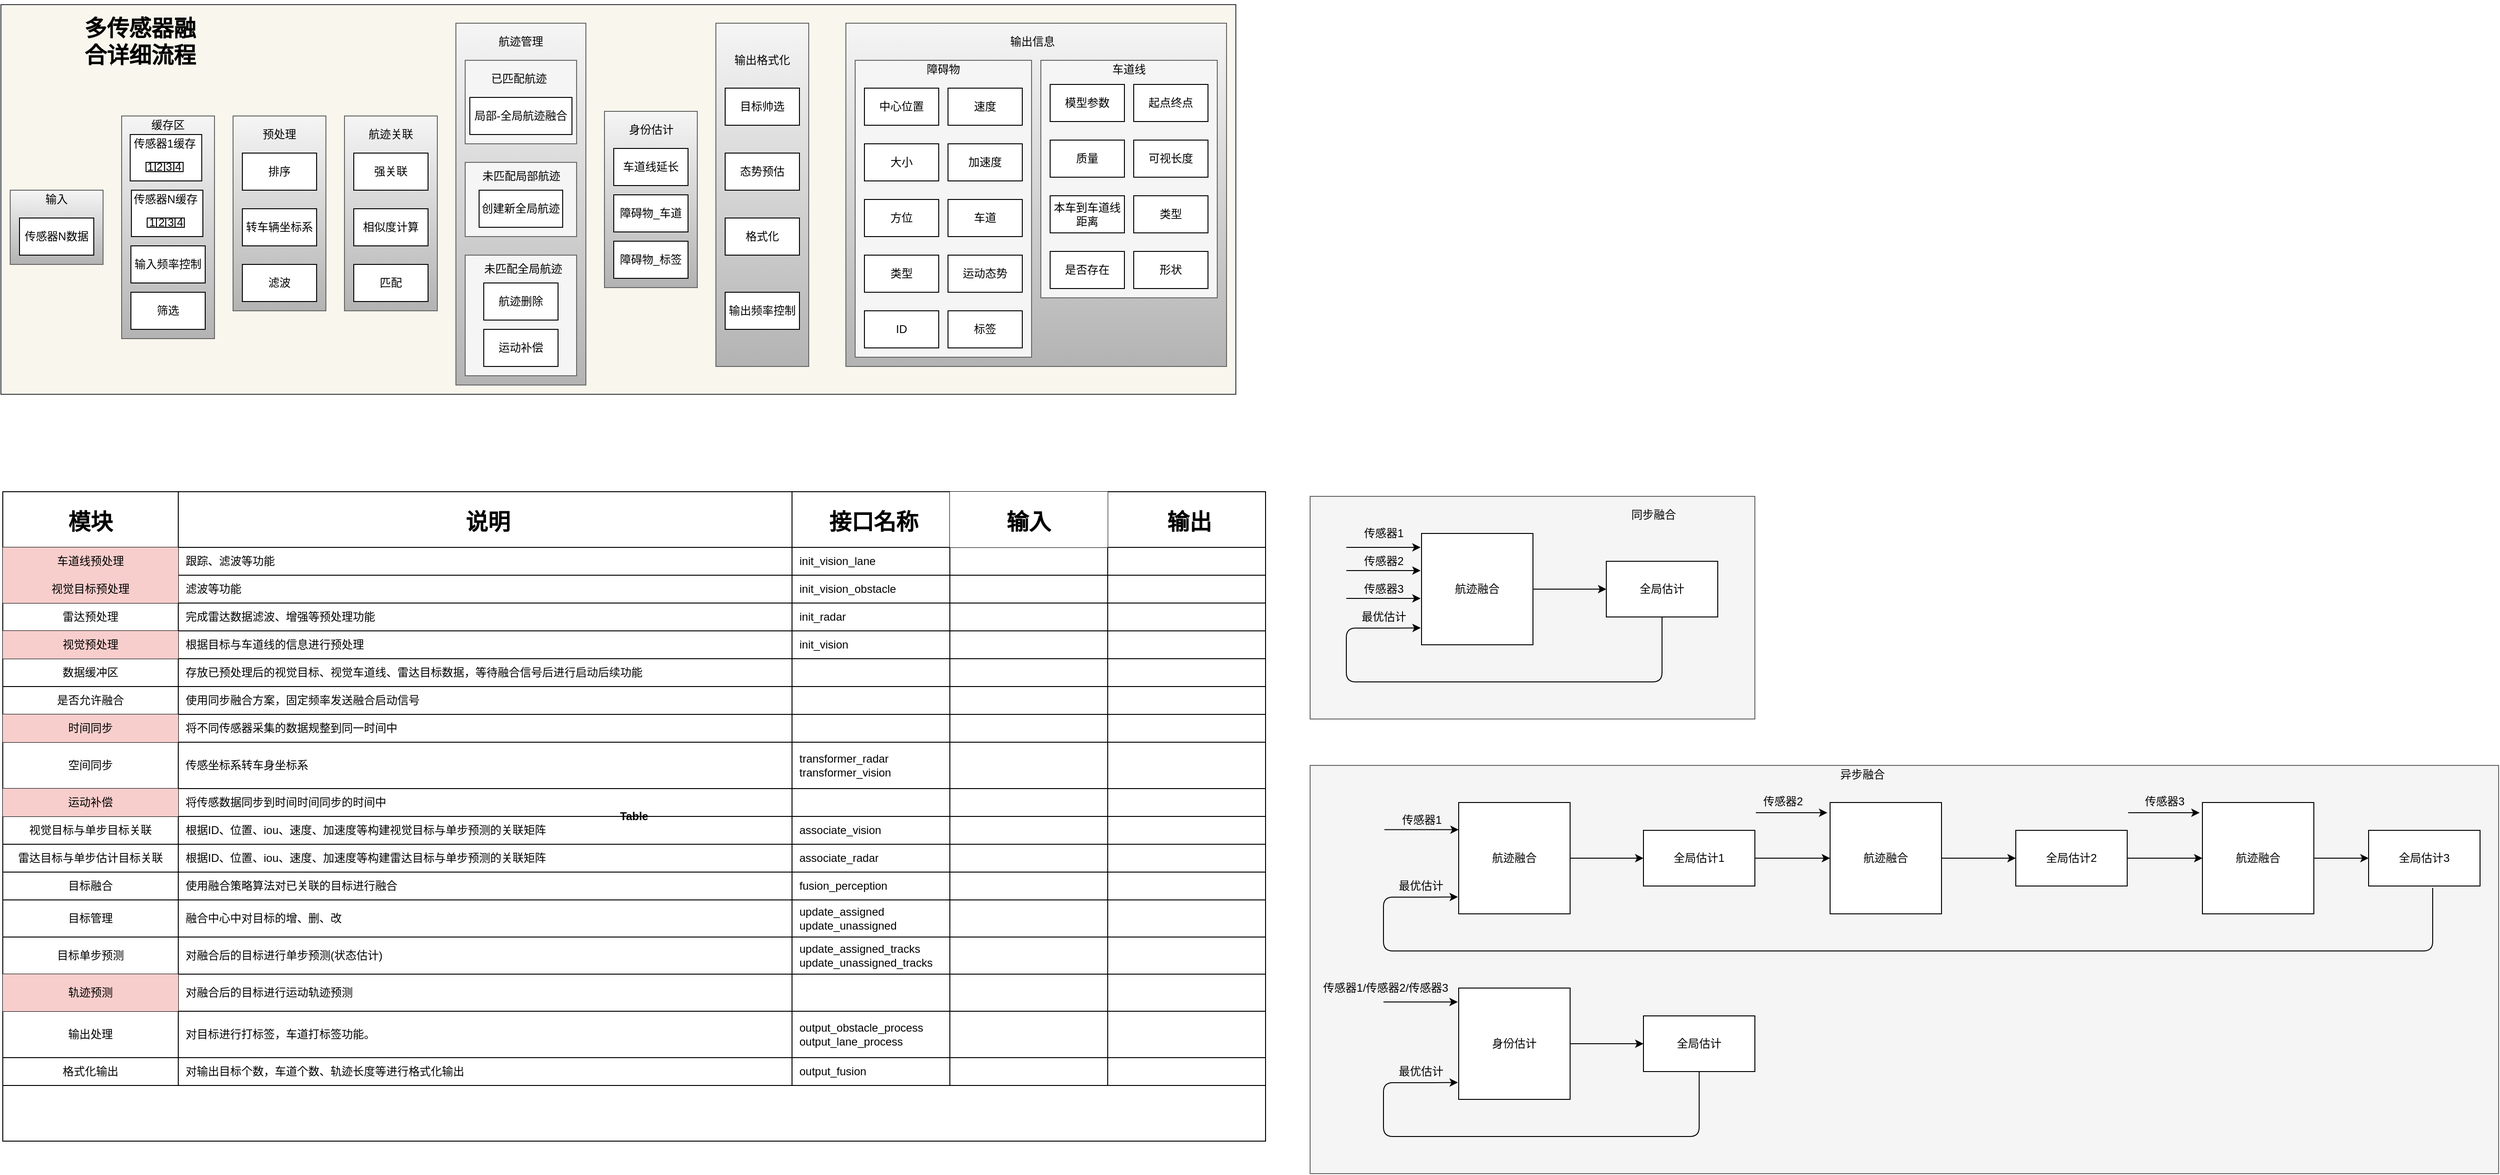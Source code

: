 <mxfile version="14.7.0" type="github">
  <diagram id="tYAOXSe1ugyFTrOcEhq6" name="第 1 页">
    <mxGraphModel dx="1409" dy="733" grid="1" gridSize="10" guides="1" tooltips="1" connect="1" arrows="1" fold="1" page="1" pageScale="1" pageWidth="8000" pageHeight="4681" background="none" math="0" shadow="0">
      <root>
        <mxCell id="0" />
        <mxCell id="1" parent="0" />
        <mxCell id="p5pBbZ0yBpqNF_2-EAFT-197" value="Table" style="shape=table;html=1;whiteSpace=wrap;startSize=0;container=1;collapsible=0;childLayout=tableLayout;fixedRows=1;rowLines=0;fontStyle=1;align=center;fontFamily=Helvetica;fontColor=#000000;strokeColor=#000000;strokeWidth=1;" parent="1" vertex="1">
          <mxGeometry x="232" y="665" width="1360" height="700.0" as="geometry" />
        </mxCell>
        <mxCell id="p5pBbZ0yBpqNF_2-EAFT-198" value="" style="shape=partialRectangle;html=1;whiteSpace=wrap;collapsible=0;dropTarget=0;pointerEvents=0;fillColor=none;top=0;left=0;bottom=1;right=0;points=[[0,0.5],[1,0.5]];portConstraint=eastwest;" parent="p5pBbZ0yBpqNF_2-EAFT-197" vertex="1">
          <mxGeometry width="1360" height="60" as="geometry" />
        </mxCell>
        <mxCell id="p5pBbZ0yBpqNF_2-EAFT-199" value="&lt;h1&gt;&lt;font face=&quot;Tahoma&quot;&gt;模块&lt;/font&gt;&lt;/h1&gt;" style="shape=partialRectangle;html=1;whiteSpace=wrap;connectable=0;fillColor=none;top=0;left=0;bottom=0;right=0;overflow=hidden;" parent="p5pBbZ0yBpqNF_2-EAFT-198" vertex="1">
          <mxGeometry width="189" height="60" as="geometry" />
        </mxCell>
        <mxCell id="p5pBbZ0yBpqNF_2-EAFT-200" value="&lt;h1 align=&quot;center&quot;&gt;说明&lt;/h1&gt;" style="shape=partialRectangle;html=1;whiteSpace=wrap;connectable=0;fillColor=none;top=0;left=0;bottom=0;right=0;align=center;spacingLeft=6;overflow=hidden;" parent="p5pBbZ0yBpqNF_2-EAFT-198" vertex="1">
          <mxGeometry x="189" width="661" height="60" as="geometry" />
        </mxCell>
        <mxCell id="p5pBbZ0yBpqNF_2-EAFT-225" value="&lt;h1 align=&quot;center&quot;&gt;接口名称&lt;/h1&gt;" style="shape=partialRectangle;html=1;whiteSpace=wrap;connectable=0;fillColor=none;top=0;left=0;bottom=0;right=0;align=center;spacingLeft=6;overflow=hidden;" parent="p5pBbZ0yBpqNF_2-EAFT-198" vertex="1">
          <mxGeometry x="850" width="170" height="60" as="geometry" />
        </mxCell>
        <mxCell id="p5pBbZ0yBpqNF_2-EAFT-310" value="&lt;h1&gt;输入&lt;/h1&gt;" style="shape=partialRectangle;html=1;whiteSpace=wrap;connectable=0;fillColor=#ffffff;top=0;left=0;bottom=0;right=0;align=center;overflow=hidden;fontStyle=1;strokeWidth=1;startSize=0;fontFamily=Helvetica;" parent="p5pBbZ0yBpqNF_2-EAFT-198" vertex="1">
          <mxGeometry x="1020" width="170" height="60" as="geometry" />
        </mxCell>
        <mxCell id="p5pBbZ0yBpqNF_2-EAFT-292" value="&lt;h1&gt;输出&lt;/h1&gt;" style="shape=partialRectangle;html=1;whiteSpace=wrap;connectable=0;fillColor=none;top=0;left=0;bottom=0;right=0;align=center;spacingLeft=6;overflow=hidden;" parent="p5pBbZ0yBpqNF_2-EAFT-198" vertex="1">
          <mxGeometry x="1190" width="170" height="60" as="geometry" />
        </mxCell>
        <mxCell id="p5pBbZ0yBpqNF_2-EAFT-222" style="shape=partialRectangle;html=1;whiteSpace=wrap;collapsible=0;dropTarget=0;pointerEvents=0;fillColor=none;top=0;left=0;bottom=1;right=0;points=[[0,0.5],[1,0.5]];portConstraint=eastwest;" parent="p5pBbZ0yBpqNF_2-EAFT-197" vertex="1">
          <mxGeometry y="60" width="1360" height="30" as="geometry" />
        </mxCell>
        <mxCell id="p5pBbZ0yBpqNF_2-EAFT-223" value="车道线预处理" style="shape=partialRectangle;html=1;whiteSpace=wrap;connectable=0;fillColor=#f8cecc;top=0;left=0;bottom=0;right=0;overflow=hidden;strokeColor=#b85450;" parent="p5pBbZ0yBpqNF_2-EAFT-222" vertex="1">
          <mxGeometry width="189" height="30" as="geometry" />
        </mxCell>
        <mxCell id="p5pBbZ0yBpqNF_2-EAFT-224" value="跟踪、滤波等功能" style="shape=partialRectangle;html=1;whiteSpace=wrap;connectable=0;fillColor=none;top=0;left=0;bottom=0;right=0;align=left;spacingLeft=6;overflow=hidden;" parent="p5pBbZ0yBpqNF_2-EAFT-222" vertex="1">
          <mxGeometry x="189" width="661" height="30" as="geometry" />
        </mxCell>
        <mxCell id="p5pBbZ0yBpqNF_2-EAFT-226" value="init_vision_lane" style="shape=partialRectangle;html=1;whiteSpace=wrap;connectable=0;fillColor=none;top=0;left=0;bottom=0;right=0;align=left;spacingLeft=6;overflow=hidden;" parent="p5pBbZ0yBpqNF_2-EAFT-222" vertex="1">
          <mxGeometry x="850" width="170" height="30" as="geometry" />
        </mxCell>
        <mxCell id="p5pBbZ0yBpqNF_2-EAFT-311" style="shape=partialRectangle;html=1;whiteSpace=wrap;connectable=0;fillColor=none;top=0;left=0;bottom=0;right=0;align=left;spacingLeft=6;overflow=hidden;" parent="p5pBbZ0yBpqNF_2-EAFT-222" vertex="1">
          <mxGeometry x="1020" width="170" height="30" as="geometry" />
        </mxCell>
        <mxCell id="p5pBbZ0yBpqNF_2-EAFT-293" style="shape=partialRectangle;html=1;whiteSpace=wrap;connectable=0;fillColor=none;top=0;left=0;bottom=0;right=0;align=left;spacingLeft=6;overflow=hidden;" parent="p5pBbZ0yBpqNF_2-EAFT-222" vertex="1">
          <mxGeometry x="1190" width="170" height="30" as="geometry" />
        </mxCell>
        <mxCell id="p5pBbZ0yBpqNF_2-EAFT-219" style="shape=partialRectangle;html=1;whiteSpace=wrap;collapsible=0;dropTarget=0;pointerEvents=0;fillColor=none;top=0;left=0;bottom=1;right=0;points=[[0,0.5],[1,0.5]];portConstraint=eastwest;" parent="p5pBbZ0yBpqNF_2-EAFT-197" vertex="1">
          <mxGeometry y="90" width="1360" height="30" as="geometry" />
        </mxCell>
        <mxCell id="p5pBbZ0yBpqNF_2-EAFT-220" value="视觉目标预处理" style="shape=partialRectangle;html=1;whiteSpace=wrap;connectable=0;fillColor=#f8cecc;top=0;left=0;bottom=0;right=0;overflow=hidden;strokeColor=#b85450;" parent="p5pBbZ0yBpqNF_2-EAFT-219" vertex="1">
          <mxGeometry width="189" height="30" as="geometry" />
        </mxCell>
        <mxCell id="p5pBbZ0yBpqNF_2-EAFT-221" value="滤波等功能" style="shape=partialRectangle;html=1;whiteSpace=wrap;connectable=0;fillColor=none;top=0;left=0;bottom=0;right=0;align=left;spacingLeft=6;overflow=hidden;" parent="p5pBbZ0yBpqNF_2-EAFT-219" vertex="1">
          <mxGeometry x="189" width="661" height="30" as="geometry" />
        </mxCell>
        <mxCell id="p5pBbZ0yBpqNF_2-EAFT-227" value="init_vision_obstacle" style="shape=partialRectangle;html=1;whiteSpace=wrap;connectable=0;fillColor=none;top=0;left=0;bottom=0;right=0;align=left;spacingLeft=6;overflow=hidden;" parent="p5pBbZ0yBpqNF_2-EAFT-219" vertex="1">
          <mxGeometry x="850" width="170" height="30" as="geometry" />
        </mxCell>
        <mxCell id="p5pBbZ0yBpqNF_2-EAFT-312" style="shape=partialRectangle;html=1;whiteSpace=wrap;connectable=0;fillColor=none;top=0;left=0;bottom=0;right=0;align=left;spacingLeft=6;overflow=hidden;" parent="p5pBbZ0yBpqNF_2-EAFT-219" vertex="1">
          <mxGeometry x="1020" width="170" height="30" as="geometry" />
        </mxCell>
        <mxCell id="p5pBbZ0yBpqNF_2-EAFT-294" style="shape=partialRectangle;html=1;whiteSpace=wrap;connectable=0;fillColor=none;top=0;left=0;bottom=0;right=0;align=left;spacingLeft=6;overflow=hidden;" parent="p5pBbZ0yBpqNF_2-EAFT-219" vertex="1">
          <mxGeometry x="1190" width="170" height="30" as="geometry" />
        </mxCell>
        <mxCell id="p5pBbZ0yBpqNF_2-EAFT-216" style="shape=partialRectangle;html=1;whiteSpace=wrap;collapsible=0;dropTarget=0;pointerEvents=0;fillColor=none;top=0;left=0;bottom=1;right=0;points=[[0,0.5],[1,0.5]];portConstraint=eastwest;" parent="p5pBbZ0yBpqNF_2-EAFT-197" vertex="1">
          <mxGeometry y="120" width="1360" height="30" as="geometry" />
        </mxCell>
        <mxCell id="p5pBbZ0yBpqNF_2-EAFT-217" value="雷达预处理" style="shape=partialRectangle;html=1;whiteSpace=wrap;connectable=0;fillColor=none;top=0;left=0;bottom=0;right=0;overflow=hidden;" parent="p5pBbZ0yBpqNF_2-EAFT-216" vertex="1">
          <mxGeometry width="189" height="30" as="geometry" />
        </mxCell>
        <mxCell id="p5pBbZ0yBpqNF_2-EAFT-218" value="完成雷达数据滤波、增强等预处理功能" style="shape=partialRectangle;html=1;whiteSpace=wrap;connectable=0;fillColor=none;top=0;left=0;bottom=0;right=0;align=left;spacingLeft=6;overflow=hidden;" parent="p5pBbZ0yBpqNF_2-EAFT-216" vertex="1">
          <mxGeometry x="189" width="661" height="30" as="geometry" />
        </mxCell>
        <mxCell id="p5pBbZ0yBpqNF_2-EAFT-228" value="init_radar" style="shape=partialRectangle;html=1;whiteSpace=wrap;connectable=0;fillColor=none;top=0;left=0;bottom=0;right=0;align=left;spacingLeft=6;overflow=hidden;" parent="p5pBbZ0yBpqNF_2-EAFT-216" vertex="1">
          <mxGeometry x="850" width="170" height="30" as="geometry" />
        </mxCell>
        <mxCell id="p5pBbZ0yBpqNF_2-EAFT-313" style="shape=partialRectangle;html=1;whiteSpace=wrap;connectable=0;fillColor=none;top=0;left=0;bottom=0;right=0;align=left;spacingLeft=6;overflow=hidden;" parent="p5pBbZ0yBpqNF_2-EAFT-216" vertex="1">
          <mxGeometry x="1020" width="170" height="30" as="geometry" />
        </mxCell>
        <mxCell id="p5pBbZ0yBpqNF_2-EAFT-295" style="shape=partialRectangle;html=1;whiteSpace=wrap;connectable=0;fillColor=none;top=0;left=0;bottom=0;right=0;align=left;spacingLeft=6;overflow=hidden;" parent="p5pBbZ0yBpqNF_2-EAFT-216" vertex="1">
          <mxGeometry x="1190" width="170" height="30" as="geometry" />
        </mxCell>
        <mxCell id="p5pBbZ0yBpqNF_2-EAFT-213" style="shape=partialRectangle;html=1;whiteSpace=wrap;collapsible=0;dropTarget=0;pointerEvents=0;fillColor=none;top=0;left=0;bottom=1;right=0;points=[[0,0.5],[1,0.5]];portConstraint=eastwest;" parent="p5pBbZ0yBpqNF_2-EAFT-197" vertex="1">
          <mxGeometry y="150" width="1360" height="30" as="geometry" />
        </mxCell>
        <mxCell id="p5pBbZ0yBpqNF_2-EAFT-214" value="视觉预处理" style="shape=partialRectangle;html=1;whiteSpace=wrap;connectable=0;fillColor=#f8cecc;top=0;left=0;bottom=0;right=0;overflow=hidden;strokeColor=#b85450;" parent="p5pBbZ0yBpqNF_2-EAFT-213" vertex="1">
          <mxGeometry width="189" height="30" as="geometry" />
        </mxCell>
        <mxCell id="p5pBbZ0yBpqNF_2-EAFT-215" value="根据目标与车道线的信息进行预处理" style="shape=partialRectangle;html=1;whiteSpace=wrap;connectable=0;fillColor=none;top=0;left=0;bottom=0;right=0;align=left;spacingLeft=6;overflow=hidden;" parent="p5pBbZ0yBpqNF_2-EAFT-213" vertex="1">
          <mxGeometry x="189" width="661" height="30" as="geometry" />
        </mxCell>
        <mxCell id="p5pBbZ0yBpqNF_2-EAFT-229" value="init_vision" style="shape=partialRectangle;html=1;whiteSpace=wrap;connectable=0;fillColor=none;top=0;left=0;bottom=0;right=0;align=left;spacingLeft=6;overflow=hidden;" parent="p5pBbZ0yBpqNF_2-EAFT-213" vertex="1">
          <mxGeometry x="850" width="170" height="30" as="geometry" />
        </mxCell>
        <mxCell id="p5pBbZ0yBpqNF_2-EAFT-314" style="shape=partialRectangle;html=1;whiteSpace=wrap;connectable=0;fillColor=none;top=0;left=0;bottom=0;right=0;align=left;spacingLeft=6;overflow=hidden;" parent="p5pBbZ0yBpqNF_2-EAFT-213" vertex="1">
          <mxGeometry x="1020" width="170" height="30" as="geometry" />
        </mxCell>
        <mxCell id="p5pBbZ0yBpqNF_2-EAFT-296" style="shape=partialRectangle;html=1;whiteSpace=wrap;connectable=0;fillColor=none;top=0;left=0;bottom=0;right=0;align=left;spacingLeft=6;overflow=hidden;" parent="p5pBbZ0yBpqNF_2-EAFT-213" vertex="1">
          <mxGeometry x="1190" width="170" height="30" as="geometry" />
        </mxCell>
        <mxCell id="p5pBbZ0yBpqNF_2-EAFT-210" style="shape=partialRectangle;html=1;whiteSpace=wrap;collapsible=0;dropTarget=0;pointerEvents=0;fillColor=none;top=0;left=0;bottom=1;right=0;points=[[0,0.5],[1,0.5]];portConstraint=eastwest;" parent="p5pBbZ0yBpqNF_2-EAFT-197" vertex="1">
          <mxGeometry y="180" width="1360" height="30" as="geometry" />
        </mxCell>
        <mxCell id="p5pBbZ0yBpqNF_2-EAFT-211" value="数据缓冲区" style="shape=partialRectangle;html=1;whiteSpace=wrap;connectable=0;fillColor=none;top=0;left=0;bottom=0;right=0;overflow=hidden;" parent="p5pBbZ0yBpqNF_2-EAFT-210" vertex="1">
          <mxGeometry width="189" height="30" as="geometry" />
        </mxCell>
        <mxCell id="p5pBbZ0yBpqNF_2-EAFT-212" value="存放已预处理后的视觉目标、视觉车道线、雷达目标数据，等待融合信号后进行启动后续功能" style="shape=partialRectangle;html=1;whiteSpace=wrap;connectable=0;fillColor=none;top=0;left=0;bottom=0;right=0;align=left;spacingLeft=6;overflow=hidden;" parent="p5pBbZ0yBpqNF_2-EAFT-210" vertex="1">
          <mxGeometry x="189" width="661" height="30" as="geometry" />
        </mxCell>
        <mxCell id="p5pBbZ0yBpqNF_2-EAFT-230" style="shape=partialRectangle;html=1;whiteSpace=wrap;connectable=0;fillColor=none;top=0;left=0;bottom=0;right=0;align=left;spacingLeft=6;overflow=hidden;" parent="p5pBbZ0yBpqNF_2-EAFT-210" vertex="1">
          <mxGeometry x="850" width="170" height="30" as="geometry" />
        </mxCell>
        <mxCell id="p5pBbZ0yBpqNF_2-EAFT-315" style="shape=partialRectangle;html=1;whiteSpace=wrap;connectable=0;fillColor=none;top=0;left=0;bottom=0;right=0;align=left;spacingLeft=6;overflow=hidden;" parent="p5pBbZ0yBpqNF_2-EAFT-210" vertex="1">
          <mxGeometry x="1020" width="170" height="30" as="geometry" />
        </mxCell>
        <mxCell id="p5pBbZ0yBpqNF_2-EAFT-297" style="shape=partialRectangle;html=1;whiteSpace=wrap;connectable=0;fillColor=none;top=0;left=0;bottom=0;right=0;align=left;spacingLeft=6;overflow=hidden;" parent="p5pBbZ0yBpqNF_2-EAFT-210" vertex="1">
          <mxGeometry x="1190" width="170" height="30" as="geometry" />
        </mxCell>
        <mxCell id="p5pBbZ0yBpqNF_2-EAFT-207" style="shape=partialRectangle;html=1;whiteSpace=wrap;collapsible=0;dropTarget=0;pointerEvents=0;fillColor=none;top=0;left=0;bottom=1;right=0;points=[[0,0.5],[1,0.5]];portConstraint=eastwest;" parent="p5pBbZ0yBpqNF_2-EAFT-197" vertex="1">
          <mxGeometry y="210" width="1360" height="30" as="geometry" />
        </mxCell>
        <mxCell id="p5pBbZ0yBpqNF_2-EAFT-208" value="是否允许融合" style="shape=partialRectangle;html=1;whiteSpace=wrap;connectable=0;fillColor=none;top=0;left=0;bottom=0;right=0;overflow=hidden;" parent="p5pBbZ0yBpqNF_2-EAFT-207" vertex="1">
          <mxGeometry width="189" height="30" as="geometry" />
        </mxCell>
        <mxCell id="p5pBbZ0yBpqNF_2-EAFT-209" value="使用同步融合方案，固定频率发送融合启动信号" style="shape=partialRectangle;html=1;whiteSpace=wrap;connectable=0;fillColor=none;top=0;left=0;bottom=0;right=0;align=left;spacingLeft=6;overflow=hidden;" parent="p5pBbZ0yBpqNF_2-EAFT-207" vertex="1">
          <mxGeometry x="189" width="661" height="30" as="geometry" />
        </mxCell>
        <mxCell id="p5pBbZ0yBpqNF_2-EAFT-231" style="shape=partialRectangle;html=1;whiteSpace=wrap;connectable=0;fillColor=none;top=0;left=0;bottom=0;right=0;align=left;spacingLeft=6;overflow=hidden;" parent="p5pBbZ0yBpqNF_2-EAFT-207" vertex="1">
          <mxGeometry x="850" width="170" height="30" as="geometry" />
        </mxCell>
        <mxCell id="p5pBbZ0yBpqNF_2-EAFT-316" style="shape=partialRectangle;html=1;whiteSpace=wrap;connectable=0;fillColor=none;top=0;left=0;bottom=0;right=0;align=left;spacingLeft=6;overflow=hidden;" parent="p5pBbZ0yBpqNF_2-EAFT-207" vertex="1">
          <mxGeometry x="1020" width="170" height="30" as="geometry" />
        </mxCell>
        <mxCell id="p5pBbZ0yBpqNF_2-EAFT-298" style="shape=partialRectangle;html=1;whiteSpace=wrap;connectable=0;fillColor=none;top=0;left=0;bottom=0;right=0;align=left;spacingLeft=6;overflow=hidden;" parent="p5pBbZ0yBpqNF_2-EAFT-207" vertex="1">
          <mxGeometry x="1190" width="170" height="30" as="geometry" />
        </mxCell>
        <mxCell id="p5pBbZ0yBpqNF_2-EAFT-264" style="shape=partialRectangle;html=1;whiteSpace=wrap;collapsible=0;dropTarget=0;pointerEvents=0;fillColor=none;top=0;left=0;bottom=1;right=0;points=[[0,0.5],[1,0.5]];portConstraint=eastwest;" parent="p5pBbZ0yBpqNF_2-EAFT-197" vertex="1">
          <mxGeometry y="240" width="1360" height="30" as="geometry" />
        </mxCell>
        <mxCell id="p5pBbZ0yBpqNF_2-EAFT-265" value="时间同步" style="shape=partialRectangle;html=1;whiteSpace=wrap;connectable=0;fillColor=#f8cecc;top=0;left=0;bottom=0;right=0;overflow=hidden;strokeColor=#b85450;" parent="p5pBbZ0yBpqNF_2-EAFT-264" vertex="1">
          <mxGeometry width="189" height="30" as="geometry" />
        </mxCell>
        <mxCell id="p5pBbZ0yBpqNF_2-EAFT-266" value="将不同传感器采集的数据规整到同一时间中" style="shape=partialRectangle;html=1;whiteSpace=wrap;connectable=0;fillColor=none;top=0;left=0;bottom=0;right=0;align=left;spacingLeft=6;overflow=hidden;" parent="p5pBbZ0yBpqNF_2-EAFT-264" vertex="1">
          <mxGeometry x="189" width="661" height="30" as="geometry" />
        </mxCell>
        <mxCell id="p5pBbZ0yBpqNF_2-EAFT-267" style="shape=partialRectangle;html=1;whiteSpace=wrap;connectable=0;fillColor=none;top=0;left=0;bottom=0;right=0;align=left;spacingLeft=6;overflow=hidden;" parent="p5pBbZ0yBpqNF_2-EAFT-264" vertex="1">
          <mxGeometry x="850" width="170" height="30" as="geometry" />
        </mxCell>
        <mxCell id="p5pBbZ0yBpqNF_2-EAFT-317" style="shape=partialRectangle;html=1;whiteSpace=wrap;connectable=0;fillColor=none;top=0;left=0;bottom=0;right=0;align=left;spacingLeft=6;overflow=hidden;" parent="p5pBbZ0yBpqNF_2-EAFT-264" vertex="1">
          <mxGeometry x="1020" width="170" height="30" as="geometry" />
        </mxCell>
        <mxCell id="p5pBbZ0yBpqNF_2-EAFT-299" style="shape=partialRectangle;html=1;whiteSpace=wrap;connectable=0;fillColor=none;top=0;left=0;bottom=0;right=0;align=left;spacingLeft=6;overflow=hidden;" parent="p5pBbZ0yBpqNF_2-EAFT-264" vertex="1">
          <mxGeometry x="1190" width="170" height="30" as="geometry" />
        </mxCell>
        <mxCell id="p5pBbZ0yBpqNF_2-EAFT-260" style="shape=partialRectangle;html=1;whiteSpace=wrap;collapsible=0;dropTarget=0;pointerEvents=0;fillColor=none;top=0;left=0;bottom=1;right=0;points=[[0,0.5],[1,0.5]];portConstraint=eastwest;" parent="p5pBbZ0yBpqNF_2-EAFT-197" vertex="1">
          <mxGeometry y="270" width="1360" height="50" as="geometry" />
        </mxCell>
        <mxCell id="p5pBbZ0yBpqNF_2-EAFT-261" value="空间同步" style="shape=partialRectangle;html=1;whiteSpace=wrap;connectable=0;fillColor=none;top=0;left=0;bottom=0;right=0;overflow=hidden;" parent="p5pBbZ0yBpqNF_2-EAFT-260" vertex="1">
          <mxGeometry width="189" height="50" as="geometry" />
        </mxCell>
        <mxCell id="p5pBbZ0yBpqNF_2-EAFT-262" value="传感坐标系转车身坐标系" style="shape=partialRectangle;html=1;whiteSpace=wrap;connectable=0;fillColor=none;top=0;left=0;bottom=0;right=0;align=left;spacingLeft=6;overflow=hidden;" parent="p5pBbZ0yBpqNF_2-EAFT-260" vertex="1">
          <mxGeometry x="189" width="661" height="50" as="geometry" />
        </mxCell>
        <mxCell id="p5pBbZ0yBpqNF_2-EAFT-263" value="&lt;div&gt;transformer_radar&lt;/div&gt;&lt;div&gt;transformer_vision&lt;/div&gt;" style="shape=partialRectangle;html=1;whiteSpace=wrap;connectable=0;fillColor=none;top=0;left=0;bottom=0;right=0;align=left;spacingLeft=6;overflow=hidden;" parent="p5pBbZ0yBpqNF_2-EAFT-260" vertex="1">
          <mxGeometry x="850" width="170" height="50" as="geometry" />
        </mxCell>
        <mxCell id="p5pBbZ0yBpqNF_2-EAFT-318" style="shape=partialRectangle;html=1;whiteSpace=wrap;connectable=0;fillColor=none;top=0;left=0;bottom=0;right=0;align=left;spacingLeft=6;overflow=hidden;" parent="p5pBbZ0yBpqNF_2-EAFT-260" vertex="1">
          <mxGeometry x="1020" width="170" height="50" as="geometry" />
        </mxCell>
        <mxCell id="p5pBbZ0yBpqNF_2-EAFT-300" style="shape=partialRectangle;html=1;whiteSpace=wrap;connectable=0;fillColor=none;top=0;left=0;bottom=0;right=0;align=left;spacingLeft=6;overflow=hidden;" parent="p5pBbZ0yBpqNF_2-EAFT-260" vertex="1">
          <mxGeometry x="1190" width="170" height="50" as="geometry" />
        </mxCell>
        <mxCell id="p5pBbZ0yBpqNF_2-EAFT-256" style="shape=partialRectangle;html=1;whiteSpace=wrap;collapsible=0;dropTarget=0;pointerEvents=0;fillColor=none;top=0;left=0;bottom=1;right=0;points=[[0,0.5],[1,0.5]];portConstraint=eastwest;" parent="p5pBbZ0yBpqNF_2-EAFT-197" vertex="1">
          <mxGeometry y="320" width="1360" height="30" as="geometry" />
        </mxCell>
        <mxCell id="p5pBbZ0yBpqNF_2-EAFT-257" value="运动补偿" style="shape=partialRectangle;html=1;whiteSpace=wrap;connectable=0;fillColor=#f8cecc;top=0;left=0;bottom=0;right=0;overflow=hidden;strokeColor=#b85450;" parent="p5pBbZ0yBpqNF_2-EAFT-256" vertex="1">
          <mxGeometry width="189" height="30" as="geometry" />
        </mxCell>
        <mxCell id="p5pBbZ0yBpqNF_2-EAFT-258" value="将传感数据同步到时间时间同步的时间中" style="shape=partialRectangle;html=1;whiteSpace=wrap;connectable=0;fillColor=none;top=0;left=0;bottom=0;right=0;align=left;spacingLeft=6;overflow=hidden;" parent="p5pBbZ0yBpqNF_2-EAFT-256" vertex="1">
          <mxGeometry x="189" width="661" height="30" as="geometry" />
        </mxCell>
        <mxCell id="p5pBbZ0yBpqNF_2-EAFT-259" style="shape=partialRectangle;html=1;whiteSpace=wrap;connectable=0;fillColor=none;top=0;left=0;bottom=0;right=0;align=left;spacingLeft=6;overflow=hidden;" parent="p5pBbZ0yBpqNF_2-EAFT-256" vertex="1">
          <mxGeometry x="850" width="170" height="30" as="geometry" />
        </mxCell>
        <mxCell id="p5pBbZ0yBpqNF_2-EAFT-319" style="shape=partialRectangle;html=1;whiteSpace=wrap;connectable=0;fillColor=none;top=0;left=0;bottom=0;right=0;align=left;spacingLeft=6;overflow=hidden;" parent="p5pBbZ0yBpqNF_2-EAFT-256" vertex="1">
          <mxGeometry x="1020" width="170" height="30" as="geometry" />
        </mxCell>
        <mxCell id="p5pBbZ0yBpqNF_2-EAFT-301" style="shape=partialRectangle;html=1;whiteSpace=wrap;connectable=0;fillColor=none;top=0;left=0;bottom=0;right=0;align=left;spacingLeft=6;overflow=hidden;" parent="p5pBbZ0yBpqNF_2-EAFT-256" vertex="1">
          <mxGeometry x="1190" width="170" height="30" as="geometry" />
        </mxCell>
        <mxCell id="p5pBbZ0yBpqNF_2-EAFT-252" style="shape=partialRectangle;html=1;whiteSpace=wrap;collapsible=0;dropTarget=0;pointerEvents=0;fillColor=none;top=0;left=0;bottom=1;right=0;points=[[0,0.5],[1,0.5]];portConstraint=eastwest;" parent="p5pBbZ0yBpqNF_2-EAFT-197" vertex="1">
          <mxGeometry y="350" width="1360" height="30" as="geometry" />
        </mxCell>
        <mxCell id="p5pBbZ0yBpqNF_2-EAFT-253" value="视觉目标与单步目标关联" style="shape=partialRectangle;html=1;whiteSpace=wrap;connectable=0;fillColor=none;top=0;left=0;bottom=0;right=0;overflow=hidden;" parent="p5pBbZ0yBpqNF_2-EAFT-252" vertex="1">
          <mxGeometry width="189" height="30" as="geometry" />
        </mxCell>
        <mxCell id="p5pBbZ0yBpqNF_2-EAFT-254" value="根据ID、位置、iou、速度、加速度等构建视觉目标与单步预测的关联矩阵" style="shape=partialRectangle;html=1;whiteSpace=wrap;connectable=0;fillColor=none;top=0;left=0;bottom=0;right=0;align=left;spacingLeft=6;overflow=hidden;" parent="p5pBbZ0yBpqNF_2-EAFT-252" vertex="1">
          <mxGeometry x="189" width="661" height="30" as="geometry" />
        </mxCell>
        <mxCell id="p5pBbZ0yBpqNF_2-EAFT-255" value="associate_vision" style="shape=partialRectangle;html=1;whiteSpace=wrap;connectable=0;fillColor=none;top=0;left=0;bottom=0;right=0;align=left;spacingLeft=6;overflow=hidden;" parent="p5pBbZ0yBpqNF_2-EAFT-252" vertex="1">
          <mxGeometry x="850" width="170" height="30" as="geometry" />
        </mxCell>
        <mxCell id="p5pBbZ0yBpqNF_2-EAFT-320" style="shape=partialRectangle;html=1;whiteSpace=wrap;connectable=0;fillColor=none;top=0;left=0;bottom=0;right=0;align=left;spacingLeft=6;overflow=hidden;" parent="p5pBbZ0yBpqNF_2-EAFT-252" vertex="1">
          <mxGeometry x="1020" width="170" height="30" as="geometry" />
        </mxCell>
        <mxCell id="p5pBbZ0yBpqNF_2-EAFT-302" style="shape=partialRectangle;html=1;whiteSpace=wrap;connectable=0;fillColor=none;top=0;left=0;bottom=0;right=0;align=left;spacingLeft=6;overflow=hidden;" parent="p5pBbZ0yBpqNF_2-EAFT-252" vertex="1">
          <mxGeometry x="1190" width="170" height="30" as="geometry" />
        </mxCell>
        <mxCell id="p5pBbZ0yBpqNF_2-EAFT-248" style="shape=partialRectangle;html=1;whiteSpace=wrap;collapsible=0;dropTarget=0;pointerEvents=0;fillColor=none;top=0;left=0;bottom=1;right=0;points=[[0,0.5],[1,0.5]];portConstraint=eastwest;" parent="p5pBbZ0yBpqNF_2-EAFT-197" vertex="1">
          <mxGeometry y="380" width="1360" height="30" as="geometry" />
        </mxCell>
        <mxCell id="p5pBbZ0yBpqNF_2-EAFT-249" value="雷达目标与单步估计目标关联" style="shape=partialRectangle;html=1;whiteSpace=wrap;connectable=0;fillColor=none;top=0;left=0;bottom=0;right=0;overflow=hidden;" parent="p5pBbZ0yBpqNF_2-EAFT-248" vertex="1">
          <mxGeometry width="189" height="30" as="geometry" />
        </mxCell>
        <mxCell id="p5pBbZ0yBpqNF_2-EAFT-250" value="根据ID、位置、iou、速度、加速度等构建雷达目标与单步预测的关联矩阵" style="shape=partialRectangle;html=1;whiteSpace=wrap;connectable=0;fillColor=none;top=0;left=0;bottom=0;right=0;align=left;spacingLeft=6;overflow=hidden;" parent="p5pBbZ0yBpqNF_2-EAFT-248" vertex="1">
          <mxGeometry x="189" width="661" height="30" as="geometry" />
        </mxCell>
        <mxCell id="p5pBbZ0yBpqNF_2-EAFT-251" value="associate_radar" style="shape=partialRectangle;html=1;whiteSpace=wrap;connectable=0;fillColor=none;top=0;left=0;bottom=0;right=0;align=left;spacingLeft=6;overflow=hidden;" parent="p5pBbZ0yBpqNF_2-EAFT-248" vertex="1">
          <mxGeometry x="850" width="170" height="30" as="geometry" />
        </mxCell>
        <mxCell id="p5pBbZ0yBpqNF_2-EAFT-321" style="shape=partialRectangle;html=1;whiteSpace=wrap;connectable=0;fillColor=none;top=0;left=0;bottom=0;right=0;align=left;spacingLeft=6;overflow=hidden;" parent="p5pBbZ0yBpqNF_2-EAFT-248" vertex="1">
          <mxGeometry x="1020" width="170" height="30" as="geometry" />
        </mxCell>
        <mxCell id="p5pBbZ0yBpqNF_2-EAFT-303" style="shape=partialRectangle;html=1;whiteSpace=wrap;connectable=0;fillColor=none;top=0;left=0;bottom=0;right=0;align=left;spacingLeft=6;overflow=hidden;" parent="p5pBbZ0yBpqNF_2-EAFT-248" vertex="1">
          <mxGeometry x="1190" width="170" height="30" as="geometry" />
        </mxCell>
        <mxCell id="p5pBbZ0yBpqNF_2-EAFT-244" style="shape=partialRectangle;html=1;whiteSpace=wrap;collapsible=0;dropTarget=0;pointerEvents=0;fillColor=none;top=0;left=0;bottom=1;right=0;points=[[0,0.5],[1,0.5]];portConstraint=eastwest;" parent="p5pBbZ0yBpqNF_2-EAFT-197" vertex="1">
          <mxGeometry y="410" width="1360" height="30" as="geometry" />
        </mxCell>
        <mxCell id="p5pBbZ0yBpqNF_2-EAFT-245" value="目标融合" style="shape=partialRectangle;html=1;whiteSpace=wrap;connectable=0;fillColor=none;top=0;left=0;bottom=0;right=0;overflow=hidden;" parent="p5pBbZ0yBpqNF_2-EAFT-244" vertex="1">
          <mxGeometry width="189" height="30" as="geometry" />
        </mxCell>
        <mxCell id="p5pBbZ0yBpqNF_2-EAFT-246" value="使用融合策略算法对已关联的目标进行融合" style="shape=partialRectangle;html=1;whiteSpace=wrap;connectable=0;fillColor=none;top=0;left=0;bottom=0;right=0;align=left;spacingLeft=6;overflow=hidden;" parent="p5pBbZ0yBpqNF_2-EAFT-244" vertex="1">
          <mxGeometry x="189" width="661" height="30" as="geometry" />
        </mxCell>
        <mxCell id="p5pBbZ0yBpqNF_2-EAFT-247" value="fusion_perception" style="shape=partialRectangle;html=1;whiteSpace=wrap;connectable=0;fillColor=none;top=0;left=0;bottom=0;right=0;align=left;spacingLeft=6;overflow=hidden;" parent="p5pBbZ0yBpqNF_2-EAFT-244" vertex="1">
          <mxGeometry x="850" width="170" height="30" as="geometry" />
        </mxCell>
        <mxCell id="p5pBbZ0yBpqNF_2-EAFT-322" style="shape=partialRectangle;html=1;whiteSpace=wrap;connectable=0;fillColor=none;top=0;left=0;bottom=0;right=0;align=left;spacingLeft=6;overflow=hidden;" parent="p5pBbZ0yBpqNF_2-EAFT-244" vertex="1">
          <mxGeometry x="1020" width="170" height="30" as="geometry" />
        </mxCell>
        <mxCell id="p5pBbZ0yBpqNF_2-EAFT-304" style="shape=partialRectangle;html=1;whiteSpace=wrap;connectable=0;fillColor=none;top=0;left=0;bottom=0;right=0;align=left;spacingLeft=6;overflow=hidden;" parent="p5pBbZ0yBpqNF_2-EAFT-244" vertex="1">
          <mxGeometry x="1190" width="170" height="30" as="geometry" />
        </mxCell>
        <mxCell id="p5pBbZ0yBpqNF_2-EAFT-240" style="shape=partialRectangle;html=1;whiteSpace=wrap;collapsible=0;dropTarget=0;pointerEvents=0;fillColor=none;top=0;left=0;bottom=1;right=0;points=[[0,0.5],[1,0.5]];portConstraint=eastwest;" parent="p5pBbZ0yBpqNF_2-EAFT-197" vertex="1">
          <mxGeometry y="440" width="1360" height="40" as="geometry" />
        </mxCell>
        <mxCell id="p5pBbZ0yBpqNF_2-EAFT-241" value="目标管理" style="shape=partialRectangle;html=1;whiteSpace=wrap;connectable=0;fillColor=none;top=0;left=0;bottom=0;right=0;overflow=hidden;" parent="p5pBbZ0yBpqNF_2-EAFT-240" vertex="1">
          <mxGeometry width="189" height="40" as="geometry" />
        </mxCell>
        <mxCell id="p5pBbZ0yBpqNF_2-EAFT-242" value="融合中心中对目标的增、删、改" style="shape=partialRectangle;html=1;whiteSpace=wrap;connectable=0;fillColor=none;top=0;left=0;bottom=0;right=0;align=left;spacingLeft=6;overflow=hidden;" parent="p5pBbZ0yBpqNF_2-EAFT-240" vertex="1">
          <mxGeometry x="189" width="661" height="40" as="geometry" />
        </mxCell>
        <mxCell id="p5pBbZ0yBpqNF_2-EAFT-243" value="&lt;div&gt;update_assigned&lt;/div&gt;&lt;div&gt;update_unassigned&lt;/div&gt;" style="shape=partialRectangle;html=1;whiteSpace=wrap;connectable=0;fillColor=none;top=0;left=0;bottom=0;right=0;align=left;spacingLeft=6;overflow=hidden;" parent="p5pBbZ0yBpqNF_2-EAFT-240" vertex="1">
          <mxGeometry x="850" width="170" height="40" as="geometry" />
        </mxCell>
        <mxCell id="p5pBbZ0yBpqNF_2-EAFT-323" style="shape=partialRectangle;html=1;whiteSpace=wrap;connectable=0;fillColor=none;top=0;left=0;bottom=0;right=0;align=left;spacingLeft=6;overflow=hidden;" parent="p5pBbZ0yBpqNF_2-EAFT-240" vertex="1">
          <mxGeometry x="1020" width="170" height="40" as="geometry" />
        </mxCell>
        <mxCell id="p5pBbZ0yBpqNF_2-EAFT-305" style="shape=partialRectangle;html=1;whiteSpace=wrap;connectable=0;fillColor=none;top=0;left=0;bottom=0;right=0;align=left;spacingLeft=6;overflow=hidden;" parent="p5pBbZ0yBpqNF_2-EAFT-240" vertex="1">
          <mxGeometry x="1190" width="170" height="40" as="geometry" />
        </mxCell>
        <mxCell id="p5pBbZ0yBpqNF_2-EAFT-236" style="shape=partialRectangle;html=1;whiteSpace=wrap;collapsible=0;dropTarget=0;pointerEvents=0;fillColor=none;top=0;left=0;bottom=1;right=0;points=[[0,0.5],[1,0.5]];portConstraint=eastwest;" parent="p5pBbZ0yBpqNF_2-EAFT-197" vertex="1">
          <mxGeometry y="480" width="1360" height="40" as="geometry" />
        </mxCell>
        <mxCell id="p5pBbZ0yBpqNF_2-EAFT-237" value="目标单步预测" style="shape=partialRectangle;html=1;whiteSpace=wrap;connectable=0;fillColor=none;top=0;left=0;bottom=0;right=0;overflow=hidden;" parent="p5pBbZ0yBpqNF_2-EAFT-236" vertex="1">
          <mxGeometry width="189" height="40" as="geometry" />
        </mxCell>
        <mxCell id="p5pBbZ0yBpqNF_2-EAFT-238" value="对融合后的目标进行单步预测(状态估计)" style="shape=partialRectangle;html=1;whiteSpace=wrap;connectable=0;fillColor=none;top=0;left=0;bottom=0;right=0;align=left;spacingLeft=6;overflow=hidden;" parent="p5pBbZ0yBpqNF_2-EAFT-236" vertex="1">
          <mxGeometry x="189" width="661" height="40" as="geometry" />
        </mxCell>
        <mxCell id="p5pBbZ0yBpqNF_2-EAFT-239" value="&lt;div&gt;update_assigned_tracks&lt;/div&gt;&lt;div&gt;update_unassigned_tracks&lt;br&gt;&lt;/div&gt;" style="shape=partialRectangle;html=1;whiteSpace=wrap;connectable=0;fillColor=none;top=0;left=0;bottom=0;right=0;align=left;spacingLeft=6;overflow=hidden;" parent="p5pBbZ0yBpqNF_2-EAFT-236" vertex="1">
          <mxGeometry x="850" width="170" height="40" as="geometry" />
        </mxCell>
        <mxCell id="p5pBbZ0yBpqNF_2-EAFT-324" style="shape=partialRectangle;html=1;whiteSpace=wrap;connectable=0;fillColor=none;top=0;left=0;bottom=0;right=0;align=left;spacingLeft=6;overflow=hidden;" parent="p5pBbZ0yBpqNF_2-EAFT-236" vertex="1">
          <mxGeometry x="1020" width="170" height="40" as="geometry" />
        </mxCell>
        <mxCell id="p5pBbZ0yBpqNF_2-EAFT-306" style="shape=partialRectangle;html=1;whiteSpace=wrap;connectable=0;fillColor=none;top=0;left=0;bottom=0;right=0;align=left;spacingLeft=6;overflow=hidden;" parent="p5pBbZ0yBpqNF_2-EAFT-236" vertex="1">
          <mxGeometry x="1190" width="170" height="40" as="geometry" />
        </mxCell>
        <mxCell id="p5pBbZ0yBpqNF_2-EAFT-288" style="shape=partialRectangle;html=1;whiteSpace=wrap;collapsible=0;dropTarget=0;pointerEvents=0;fillColor=none;top=0;left=0;bottom=1;right=0;points=[[0,0.5],[1,0.5]];portConstraint=eastwest;" parent="p5pBbZ0yBpqNF_2-EAFT-197" vertex="1">
          <mxGeometry y="520" width="1360" height="40" as="geometry" />
        </mxCell>
        <mxCell id="p5pBbZ0yBpqNF_2-EAFT-289" value="轨迹预测" style="shape=partialRectangle;html=1;whiteSpace=wrap;connectable=0;fillColor=#f8cecc;top=0;left=0;bottom=0;right=0;overflow=hidden;strokeColor=#b85450;" parent="p5pBbZ0yBpqNF_2-EAFT-288" vertex="1">
          <mxGeometry width="189" height="40" as="geometry" />
        </mxCell>
        <mxCell id="p5pBbZ0yBpqNF_2-EAFT-290" value="对融合后的目标进行运动轨迹预测" style="shape=partialRectangle;html=1;whiteSpace=wrap;connectable=0;fillColor=none;top=0;left=0;bottom=0;right=0;align=left;spacingLeft=6;overflow=hidden;" parent="p5pBbZ0yBpqNF_2-EAFT-288" vertex="1">
          <mxGeometry x="189" width="661" height="40" as="geometry" />
        </mxCell>
        <mxCell id="p5pBbZ0yBpqNF_2-EAFT-291" style="shape=partialRectangle;html=1;whiteSpace=wrap;connectable=0;fillColor=none;top=0;left=0;bottom=0;right=0;align=left;spacingLeft=6;overflow=hidden;" parent="p5pBbZ0yBpqNF_2-EAFT-288" vertex="1">
          <mxGeometry x="850" width="170" height="40" as="geometry" />
        </mxCell>
        <mxCell id="p5pBbZ0yBpqNF_2-EAFT-325" style="shape=partialRectangle;html=1;whiteSpace=wrap;connectable=0;fillColor=none;top=0;left=0;bottom=0;right=0;align=left;spacingLeft=6;overflow=hidden;" parent="p5pBbZ0yBpqNF_2-EAFT-288" vertex="1">
          <mxGeometry x="1020" width="170" height="40" as="geometry" />
        </mxCell>
        <mxCell id="p5pBbZ0yBpqNF_2-EAFT-307" style="shape=partialRectangle;html=1;whiteSpace=wrap;connectable=0;fillColor=none;top=0;left=0;bottom=0;right=0;align=left;spacingLeft=6;overflow=hidden;" parent="p5pBbZ0yBpqNF_2-EAFT-288" vertex="1">
          <mxGeometry x="1190" width="170" height="40" as="geometry" />
        </mxCell>
        <mxCell id="p5pBbZ0yBpqNF_2-EAFT-232" style="shape=partialRectangle;html=1;whiteSpace=wrap;collapsible=0;dropTarget=0;pointerEvents=0;fillColor=none;top=0;left=0;bottom=1;right=0;points=[[0,0.5],[1,0.5]];portConstraint=eastwest;" parent="p5pBbZ0yBpqNF_2-EAFT-197" vertex="1">
          <mxGeometry y="560" width="1360" height="50" as="geometry" />
        </mxCell>
        <mxCell id="p5pBbZ0yBpqNF_2-EAFT-233" value="输出处理" style="shape=partialRectangle;html=1;whiteSpace=wrap;connectable=0;fillColor=none;top=0;left=0;bottom=0;right=0;overflow=hidden;" parent="p5pBbZ0yBpqNF_2-EAFT-232" vertex="1">
          <mxGeometry width="189" height="50" as="geometry" />
        </mxCell>
        <mxCell id="p5pBbZ0yBpqNF_2-EAFT-234" value="对目标进行打标签，车道打标签功能。" style="shape=partialRectangle;html=1;whiteSpace=wrap;connectable=0;fillColor=none;top=0;left=0;bottom=0;right=0;align=left;spacingLeft=6;overflow=hidden;" parent="p5pBbZ0yBpqNF_2-EAFT-232" vertex="1">
          <mxGeometry x="189" width="661" height="50" as="geometry" />
        </mxCell>
        <mxCell id="p5pBbZ0yBpqNF_2-EAFT-235" value="&lt;div&gt;output_obstacle_process&lt;/div&gt;&lt;div&gt;output_lane_process&lt;/div&gt;" style="shape=partialRectangle;html=1;whiteSpace=wrap;connectable=0;fillColor=none;top=0;left=0;bottom=0;right=0;align=left;spacingLeft=6;overflow=hidden;" parent="p5pBbZ0yBpqNF_2-EAFT-232" vertex="1">
          <mxGeometry x="850" width="170" height="50" as="geometry" />
        </mxCell>
        <mxCell id="p5pBbZ0yBpqNF_2-EAFT-326" style="shape=partialRectangle;html=1;whiteSpace=wrap;connectable=0;fillColor=none;top=0;left=0;bottom=0;right=0;align=left;spacingLeft=6;overflow=hidden;" parent="p5pBbZ0yBpqNF_2-EAFT-232" vertex="1">
          <mxGeometry x="1020" width="170" height="50" as="geometry" />
        </mxCell>
        <mxCell id="p5pBbZ0yBpqNF_2-EAFT-308" style="shape=partialRectangle;html=1;whiteSpace=wrap;connectable=0;fillColor=none;top=0;left=0;bottom=0;right=0;align=left;spacingLeft=6;overflow=hidden;" parent="p5pBbZ0yBpqNF_2-EAFT-232" vertex="1">
          <mxGeometry x="1190" width="170" height="50" as="geometry" />
        </mxCell>
        <mxCell id="p5pBbZ0yBpqNF_2-EAFT-284" style="shape=partialRectangle;html=1;whiteSpace=wrap;collapsible=0;dropTarget=0;pointerEvents=0;fillColor=none;top=0;left=0;bottom=1;right=0;points=[[0,0.5],[1,0.5]];portConstraint=eastwest;" parent="p5pBbZ0yBpqNF_2-EAFT-197" vertex="1">
          <mxGeometry y="610" width="1360" height="30" as="geometry" />
        </mxCell>
        <mxCell id="p5pBbZ0yBpqNF_2-EAFT-285" value="格式化输出" style="shape=partialRectangle;html=1;whiteSpace=wrap;connectable=0;fillColor=none;top=0;left=0;bottom=0;right=0;overflow=hidden;" parent="p5pBbZ0yBpqNF_2-EAFT-284" vertex="1">
          <mxGeometry width="189" height="30" as="geometry" />
        </mxCell>
        <mxCell id="p5pBbZ0yBpqNF_2-EAFT-286" value="对输出目标个数，车道个数、轨迹长度等进行格式化输出" style="shape=partialRectangle;html=1;whiteSpace=wrap;connectable=0;fillColor=none;top=0;left=0;bottom=0;right=0;align=left;spacingLeft=6;overflow=hidden;" parent="p5pBbZ0yBpqNF_2-EAFT-284" vertex="1">
          <mxGeometry x="189" width="661" height="30" as="geometry" />
        </mxCell>
        <mxCell id="p5pBbZ0yBpqNF_2-EAFT-287" value="output_fusion" style="shape=partialRectangle;html=1;whiteSpace=wrap;connectable=0;fillColor=none;top=0;left=0;bottom=0;right=0;align=left;spacingLeft=6;overflow=hidden;" parent="p5pBbZ0yBpqNF_2-EAFT-284" vertex="1">
          <mxGeometry x="850" width="170" height="30" as="geometry" />
        </mxCell>
        <mxCell id="p5pBbZ0yBpqNF_2-EAFT-327" style="shape=partialRectangle;html=1;whiteSpace=wrap;connectable=0;fillColor=none;top=0;left=0;bottom=0;right=0;align=left;spacingLeft=6;overflow=hidden;" parent="p5pBbZ0yBpqNF_2-EAFT-284" vertex="1">
          <mxGeometry x="1020" width="170" height="30" as="geometry" />
        </mxCell>
        <mxCell id="p5pBbZ0yBpqNF_2-EAFT-309" style="shape=partialRectangle;html=1;whiteSpace=wrap;connectable=0;fillColor=none;top=0;left=0;bottom=0;right=0;align=left;spacingLeft=6;overflow=hidden;" parent="p5pBbZ0yBpqNF_2-EAFT-284" vertex="1">
          <mxGeometry x="1190" width="170" height="30" as="geometry" />
        </mxCell>
        <mxCell id="1P6DrTnQSgqbbItH3dGf-69" value="" style="rounded=0;whiteSpace=wrap;html=1;fillColor=#f5f5f5;strokeColor=#666666;fontColor=#333333;" parent="1" vertex="1">
          <mxGeometry x="1640" y="960" width="1280" height="440" as="geometry" />
        </mxCell>
        <mxCell id="1P6DrTnQSgqbbItH3dGf-70" value="" style="group" parent="1" vertex="1" connectable="0">
          <mxGeometry x="1640" y="670" width="479" height="240" as="geometry" />
        </mxCell>
        <mxCell id="1P6DrTnQSgqbbItH3dGf-71" value="" style="rounded=0;whiteSpace=wrap;html=1;fillColor=#f5f5f5;strokeColor=#666666;fontColor=#333333;" parent="1P6DrTnQSgqbbItH3dGf-70" vertex="1">
          <mxGeometry width="479" height="240" as="geometry" />
        </mxCell>
        <mxCell id="1P6DrTnQSgqbbItH3dGf-72" value="航迹融合" style="rounded=0;whiteSpace=wrap;html=1;" parent="1P6DrTnQSgqbbItH3dGf-70" vertex="1">
          <mxGeometry x="120" y="40" width="120" height="120" as="geometry" />
        </mxCell>
        <mxCell id="1P6DrTnQSgqbbItH3dGf-73" value="" style="endArrow=classic;html=1;" parent="1P6DrTnQSgqbbItH3dGf-70" edge="1">
          <mxGeometry width="50" height="50" relative="1" as="geometry">
            <mxPoint x="39" y="55" as="sourcePoint" />
            <mxPoint x="119" y="55" as="targetPoint" />
            <Array as="points">
              <mxPoint x="79" y="55" />
            </Array>
          </mxGeometry>
        </mxCell>
        <mxCell id="1P6DrTnQSgqbbItH3dGf-74" value="" style="endArrow=classic;html=1;" parent="1P6DrTnQSgqbbItH3dGf-70" edge="1">
          <mxGeometry width="50" height="50" relative="1" as="geometry">
            <mxPoint x="39" y="80" as="sourcePoint" />
            <mxPoint x="119" y="80" as="targetPoint" />
            <Array as="points">
              <mxPoint x="79" y="80" />
            </Array>
          </mxGeometry>
        </mxCell>
        <mxCell id="1P6DrTnQSgqbbItH3dGf-75" value="" style="endArrow=classic;html=1;" parent="1P6DrTnQSgqbbItH3dGf-70" edge="1">
          <mxGeometry width="50" height="50" relative="1" as="geometry">
            <mxPoint x="39" y="110" as="sourcePoint" />
            <mxPoint x="119" y="110" as="targetPoint" />
            <Array as="points">
              <mxPoint x="79" y="110" />
            </Array>
          </mxGeometry>
        </mxCell>
        <mxCell id="1P6DrTnQSgqbbItH3dGf-76" value="全局估计" style="rounded=0;whiteSpace=wrap;html=1;" parent="1P6DrTnQSgqbbItH3dGf-70" vertex="1">
          <mxGeometry x="319" y="70" width="120" height="60" as="geometry" />
        </mxCell>
        <mxCell id="1P6DrTnQSgqbbItH3dGf-77" style="edgeStyle=orthogonalEdgeStyle;rounded=0;orthogonalLoop=1;jettySize=auto;html=1;entryX=0;entryY=0.5;entryDx=0;entryDy=0;" parent="1P6DrTnQSgqbbItH3dGf-70" source="1P6DrTnQSgqbbItH3dGf-72" target="1P6DrTnQSgqbbItH3dGf-76" edge="1">
          <mxGeometry relative="1" as="geometry">
            <mxPoint x="319" y="80" as="targetPoint" />
          </mxGeometry>
        </mxCell>
        <mxCell id="1P6DrTnQSgqbbItH3dGf-78" value="" style="endArrow=classic;html=1;exitX=0.5;exitY=1;exitDx=0;exitDy=0;entryX=-0.007;entryY=0.848;entryDx=0;entryDy=0;entryPerimeter=0;" parent="1P6DrTnQSgqbbItH3dGf-70" source="1P6DrTnQSgqbbItH3dGf-76" target="1P6DrTnQSgqbbItH3dGf-72" edge="1">
          <mxGeometry width="50" height="50" relative="1" as="geometry">
            <mxPoint x="369" y="220" as="sourcePoint" />
            <mxPoint x="419" y="170" as="targetPoint" />
            <Array as="points">
              <mxPoint x="379" y="200" />
              <mxPoint x="199" y="200" />
              <mxPoint x="39" y="200" />
              <mxPoint x="39" y="142" />
              <mxPoint x="99" y="142" />
            </Array>
          </mxGeometry>
        </mxCell>
        <mxCell id="1P6DrTnQSgqbbItH3dGf-79" value="传感器1" style="text;html=1;align=center;verticalAlign=middle;resizable=0;points=[];autosize=1;strokeColor=none;" parent="1P6DrTnQSgqbbItH3dGf-70" vertex="1">
          <mxGeometry x="49" y="30" width="60" height="20" as="geometry" />
        </mxCell>
        <mxCell id="1P6DrTnQSgqbbItH3dGf-80" value="传感器2" style="text;html=1;align=center;verticalAlign=middle;resizable=0;points=[];autosize=1;strokeColor=none;" parent="1P6DrTnQSgqbbItH3dGf-70" vertex="1">
          <mxGeometry x="49" y="60" width="60" height="20" as="geometry" />
        </mxCell>
        <mxCell id="1P6DrTnQSgqbbItH3dGf-81" value="传感器3" style="text;html=1;align=center;verticalAlign=middle;resizable=0;points=[];autosize=1;strokeColor=none;" parent="1P6DrTnQSgqbbItH3dGf-70" vertex="1">
          <mxGeometry x="49" y="90" width="60" height="20" as="geometry" />
        </mxCell>
        <mxCell id="1P6DrTnQSgqbbItH3dGf-82" value="最优估计" style="text;html=1;align=center;verticalAlign=middle;resizable=0;points=[];autosize=1;strokeColor=none;" parent="1P6DrTnQSgqbbItH3dGf-70" vertex="1">
          <mxGeometry x="49" y="120" width="60" height="20" as="geometry" />
        </mxCell>
        <mxCell id="1P6DrTnQSgqbbItH3dGf-83" value="同步融合" style="text;html=1;strokeColor=none;fillColor=none;align=center;verticalAlign=middle;whiteSpace=wrap;rounded=0;" parent="1P6DrTnQSgqbbItH3dGf-70" vertex="1">
          <mxGeometry x="340" y="10" width="60" height="20" as="geometry" />
        </mxCell>
        <mxCell id="1P6DrTnQSgqbbItH3dGf-84" value="航迹融合" style="rounded=0;whiteSpace=wrap;html=1;" parent="1" vertex="1">
          <mxGeometry x="1800" y="1000" width="120" height="120" as="geometry" />
        </mxCell>
        <mxCell id="1P6DrTnQSgqbbItH3dGf-85" value="" style="endArrow=classic;html=1;" parent="1" edge="1">
          <mxGeometry x="1681" y="919.31" width="50" height="50" as="geometry">
            <mxPoint x="1720" y="1029.31" as="sourcePoint" />
            <mxPoint x="1800" y="1029.31" as="targetPoint" />
            <Array as="points">
              <mxPoint x="1760" y="1029.31" />
            </Array>
          </mxGeometry>
        </mxCell>
        <mxCell id="1P6DrTnQSgqbbItH3dGf-86" value="" style="edgeStyle=orthogonalEdgeStyle;rounded=0;orthogonalLoop=1;jettySize=auto;html=1;" parent="1" source="1P6DrTnQSgqbbItH3dGf-87" target="1P6DrTnQSgqbbItH3dGf-94" edge="1">
          <mxGeometry relative="1" as="geometry" />
        </mxCell>
        <mxCell id="1P6DrTnQSgqbbItH3dGf-87" value="全局估计1" style="rounded=0;whiteSpace=wrap;html=1;" parent="1" vertex="1">
          <mxGeometry x="1999" y="1030" width="120" height="60" as="geometry" />
        </mxCell>
        <mxCell id="1P6DrTnQSgqbbItH3dGf-88" style="edgeStyle=orthogonalEdgeStyle;rounded=0;orthogonalLoop=1;jettySize=auto;html=1;entryX=0;entryY=0.5;entryDx=0;entryDy=0;" parent="1" source="1P6DrTnQSgqbbItH3dGf-84" target="1P6DrTnQSgqbbItH3dGf-87" edge="1">
          <mxGeometry x="1680" y="960" as="geometry">
            <mxPoint x="1999" y="1040" as="targetPoint" />
          </mxGeometry>
        </mxCell>
        <mxCell id="1P6DrTnQSgqbbItH3dGf-89" value="" style="endArrow=classic;html=1;exitX=0.575;exitY=1.033;exitDx=0;exitDy=0;entryX=-0.007;entryY=0.848;entryDx=0;entryDy=0;entryPerimeter=0;exitPerimeter=0;" parent="1" source="1P6DrTnQSgqbbItH3dGf-103" target="1P6DrTnQSgqbbItH3dGf-84" edge="1">
          <mxGeometry x="1680" y="960" width="50" height="50" as="geometry">
            <mxPoint x="2049" y="1180" as="sourcePoint" />
            <mxPoint x="2099" y="1130" as="targetPoint" />
            <Array as="points">
              <mxPoint x="2849" y="1160" />
              <mxPoint x="2059" y="1160" />
              <mxPoint x="1879" y="1160" />
              <mxPoint x="1719" y="1160" />
              <mxPoint x="1719" y="1102" />
              <mxPoint x="1779" y="1102" />
            </Array>
          </mxGeometry>
        </mxCell>
        <mxCell id="1P6DrTnQSgqbbItH3dGf-90" value="传感器1" style="text;html=1;align=center;verticalAlign=middle;resizable=0;points=[];autosize=1;strokeColor=none;" parent="1" vertex="1">
          <mxGeometry x="1730" y="1009.31" width="60" height="20" as="geometry" />
        </mxCell>
        <mxCell id="1P6DrTnQSgqbbItH3dGf-91" value="最优估计" style="text;html=1;align=center;verticalAlign=middle;resizable=0;points=[];autosize=1;strokeColor=none;" parent="1" vertex="1">
          <mxGeometry x="1729" y="1080" width="60" height="20" as="geometry" />
        </mxCell>
        <mxCell id="1P6DrTnQSgqbbItH3dGf-92" value="异步融合" style="text;html=1;strokeColor=none;fillColor=none;align=center;verticalAlign=middle;whiteSpace=wrap;rounded=0;" parent="1" vertex="1">
          <mxGeometry x="2200" y="960" width="70" height="20" as="geometry" />
        </mxCell>
        <mxCell id="1P6DrTnQSgqbbItH3dGf-93" value="" style="edgeStyle=orthogonalEdgeStyle;rounded=0;orthogonalLoop=1;jettySize=auto;html=1;" parent="1" source="1P6DrTnQSgqbbItH3dGf-94" target="1P6DrTnQSgqbbItH3dGf-98" edge="1">
          <mxGeometry relative="1" as="geometry" />
        </mxCell>
        <mxCell id="1P6DrTnQSgqbbItH3dGf-94" value="航迹融合" style="rounded=0;whiteSpace=wrap;html=1;" parent="1" vertex="1">
          <mxGeometry x="2200" y="1000" width="120" height="120" as="geometry" />
        </mxCell>
        <mxCell id="1P6DrTnQSgqbbItH3dGf-95" value="" style="endArrow=classic;html=1;entryX=-0.025;entryY=0.092;entryDx=0;entryDy=0;entryPerimeter=0;" parent="1" target="1P6DrTnQSgqbbItH3dGf-94" edge="1">
          <mxGeometry width="50" height="50" relative="1" as="geometry">
            <mxPoint x="2120" y="1011.0" as="sourcePoint" />
            <mxPoint x="2190" y="990" as="targetPoint" />
          </mxGeometry>
        </mxCell>
        <mxCell id="1P6DrTnQSgqbbItH3dGf-96" value="传感器2" style="text;html=1;align=center;verticalAlign=middle;resizable=0;points=[];autosize=1;strokeColor=none;" parent="1" vertex="1">
          <mxGeometry x="2119" y="989.31" width="60" height="20" as="geometry" />
        </mxCell>
        <mxCell id="1P6DrTnQSgqbbItH3dGf-97" value="" style="edgeStyle=orthogonalEdgeStyle;rounded=0;orthogonalLoop=1;jettySize=auto;html=1;" parent="1" source="1P6DrTnQSgqbbItH3dGf-98" target="1P6DrTnQSgqbbItH3dGf-100" edge="1">
          <mxGeometry relative="1" as="geometry" />
        </mxCell>
        <mxCell id="1P6DrTnQSgqbbItH3dGf-98" value="全局估计2" style="rounded=0;whiteSpace=wrap;html=1;" parent="1" vertex="1">
          <mxGeometry x="2400" y="1030" width="120" height="60" as="geometry" />
        </mxCell>
        <mxCell id="1P6DrTnQSgqbbItH3dGf-99" value="" style="edgeStyle=orthogonalEdgeStyle;rounded=0;orthogonalLoop=1;jettySize=auto;html=1;" parent="1" source="1P6DrTnQSgqbbItH3dGf-100" target="1P6DrTnQSgqbbItH3dGf-103" edge="1">
          <mxGeometry relative="1" as="geometry" />
        </mxCell>
        <mxCell id="1P6DrTnQSgqbbItH3dGf-100" value="航迹融合" style="rounded=0;whiteSpace=wrap;html=1;" parent="1" vertex="1">
          <mxGeometry x="2601" y="1000" width="120" height="120" as="geometry" />
        </mxCell>
        <mxCell id="1P6DrTnQSgqbbItH3dGf-101" value="" style="endArrow=classic;html=1;entryX=-0.025;entryY=0.092;entryDx=0;entryDy=0;entryPerimeter=0;" parent="1" target="1P6DrTnQSgqbbItH3dGf-100" edge="1">
          <mxGeometry width="50" height="50" relative="1" as="geometry">
            <mxPoint x="2521" y="1011.0" as="sourcePoint" />
            <mxPoint x="2591" y="990" as="targetPoint" />
          </mxGeometry>
        </mxCell>
        <mxCell id="1P6DrTnQSgqbbItH3dGf-102" value="传感器3" style="text;html=1;align=center;verticalAlign=middle;resizable=0;points=[];autosize=1;strokeColor=none;" parent="1" vertex="1">
          <mxGeometry x="2530" y="989.31" width="60" height="20" as="geometry" />
        </mxCell>
        <mxCell id="1P6DrTnQSgqbbItH3dGf-103" value="全局估计3" style="rounded=0;whiteSpace=wrap;html=1;" parent="1" vertex="1">
          <mxGeometry x="2780" y="1030" width="120" height="60" as="geometry" />
        </mxCell>
        <mxCell id="1P6DrTnQSgqbbItH3dGf-104" value="身份估计" style="rounded=0;whiteSpace=wrap;html=1;" parent="1" vertex="1">
          <mxGeometry x="1800" y="1200" width="120" height="120" as="geometry" />
        </mxCell>
        <mxCell id="1P6DrTnQSgqbbItH3dGf-105" value="" style="endArrow=classic;html=1;" parent="1" edge="1">
          <mxGeometry x="1680" y="1160" width="50" height="50" as="geometry">
            <mxPoint x="1719" y="1215" as="sourcePoint" />
            <mxPoint x="1799" y="1215" as="targetPoint" />
            <Array as="points">
              <mxPoint x="1759" y="1215" />
            </Array>
          </mxGeometry>
        </mxCell>
        <mxCell id="1P6DrTnQSgqbbItH3dGf-106" value="全局估计" style="rounded=0;whiteSpace=wrap;html=1;" parent="1" vertex="1">
          <mxGeometry x="1999" y="1230" width="120" height="60" as="geometry" />
        </mxCell>
        <mxCell id="1P6DrTnQSgqbbItH3dGf-107" style="edgeStyle=orthogonalEdgeStyle;rounded=0;orthogonalLoop=1;jettySize=auto;html=1;entryX=0;entryY=0.5;entryDx=0;entryDy=0;" parent="1" source="1P6DrTnQSgqbbItH3dGf-104" target="1P6DrTnQSgqbbItH3dGf-106" edge="1">
          <mxGeometry x="1680" y="1160" as="geometry">
            <mxPoint x="1999" y="1240" as="targetPoint" />
          </mxGeometry>
        </mxCell>
        <mxCell id="1P6DrTnQSgqbbItH3dGf-108" value="" style="endArrow=classic;html=1;exitX=0.5;exitY=1;exitDx=0;exitDy=0;entryX=-0.007;entryY=0.848;entryDx=0;entryDy=0;entryPerimeter=0;" parent="1" source="1P6DrTnQSgqbbItH3dGf-106" target="1P6DrTnQSgqbbItH3dGf-104" edge="1">
          <mxGeometry x="1680" y="1160" width="50" height="50" as="geometry">
            <mxPoint x="2049" y="1380" as="sourcePoint" />
            <mxPoint x="2099" y="1330" as="targetPoint" />
            <Array as="points">
              <mxPoint x="2059" y="1360" />
              <mxPoint x="1879" y="1360" />
              <mxPoint x="1719" y="1360" />
              <mxPoint x="1719" y="1302" />
              <mxPoint x="1779" y="1302" />
            </Array>
          </mxGeometry>
        </mxCell>
        <mxCell id="1P6DrTnQSgqbbItH3dGf-109" value="传感器1/传感器2/传感器3" style="text;html=1;align=center;verticalAlign=middle;resizable=0;points=[];autosize=1;strokeColor=none;" parent="1" vertex="1">
          <mxGeometry x="1645.5" y="1190" width="150" height="20" as="geometry" />
        </mxCell>
        <mxCell id="1P6DrTnQSgqbbItH3dGf-110" value="最优估计" style="text;html=1;align=center;verticalAlign=middle;resizable=0;points=[];autosize=1;strokeColor=none;" parent="1" vertex="1">
          <mxGeometry x="1729" y="1280" width="60" height="20" as="geometry" />
        </mxCell>
        <mxCell id="1P6DrTnQSgqbbItH3dGf-345" value="" style="group" parent="1" vertex="1" connectable="0">
          <mxGeometry x="230" y="140" width="1330" height="420" as="geometry" />
        </mxCell>
        <mxCell id="1P6DrTnQSgqbbItH3dGf-346" value="" style="rounded=0;whiteSpace=wrap;html=1;fillColor=#f9f7ed;strokeColor=#36393d;" parent="1P6DrTnQSgqbbItH3dGf-345" vertex="1">
          <mxGeometry width="1330" height="420" as="geometry" />
        </mxCell>
        <mxCell id="1P6DrTnQSgqbbItH3dGf-347" value="" style="group" parent="1P6DrTnQSgqbbItH3dGf-345" vertex="1" connectable="0">
          <mxGeometry x="910" y="20" width="410" height="370" as="geometry" />
        </mxCell>
        <mxCell id="1P6DrTnQSgqbbItH3dGf-348" value="" style="rounded=0;whiteSpace=wrap;html=1;fillColor=#f5f5f5;strokeColor=#666666;gradientColor=#b3b3b3;" parent="1P6DrTnQSgqbbItH3dGf-347" vertex="1">
          <mxGeometry width="410" height="370" as="geometry" />
        </mxCell>
        <mxCell id="1P6DrTnQSgqbbItH3dGf-349" value="" style="rounded=0;whiteSpace=wrap;html=1;fillColor=#f5f5f5;strokeColor=#666666;fontColor=#333333;" parent="1P6DrTnQSgqbbItH3dGf-347" vertex="1">
          <mxGeometry x="210" y="40" width="190" height="256" as="geometry" />
        </mxCell>
        <mxCell id="1P6DrTnQSgqbbItH3dGf-350" value="" style="rounded=0;whiteSpace=wrap;html=1;fillColor=#f5f5f5;strokeColor=#666666;fontColor=#333333;" parent="1P6DrTnQSgqbbItH3dGf-347" vertex="1">
          <mxGeometry x="10" y="40" width="190" height="320" as="geometry" />
        </mxCell>
        <mxCell id="1P6DrTnQSgqbbItH3dGf-351" value="中心位置" style="rounded=0;whiteSpace=wrap;html=1;" parent="1P6DrTnQSgqbbItH3dGf-347" vertex="1">
          <mxGeometry x="20" y="70" width="80" height="40" as="geometry" />
        </mxCell>
        <mxCell id="1P6DrTnQSgqbbItH3dGf-352" value="速度" style="rounded=0;whiteSpace=wrap;html=1;" parent="1P6DrTnQSgqbbItH3dGf-347" vertex="1">
          <mxGeometry x="110" y="70" width="80" height="40" as="geometry" />
        </mxCell>
        <mxCell id="1P6DrTnQSgqbbItH3dGf-353" value="大小" style="rounded=0;whiteSpace=wrap;html=1;" parent="1P6DrTnQSgqbbItH3dGf-347" vertex="1">
          <mxGeometry x="20" y="130" width="80" height="40" as="geometry" />
        </mxCell>
        <mxCell id="1P6DrTnQSgqbbItH3dGf-354" value="方位" style="rounded=0;whiteSpace=wrap;html=1;" parent="1P6DrTnQSgqbbItH3dGf-347" vertex="1">
          <mxGeometry x="20" y="190" width="80" height="40" as="geometry" />
        </mxCell>
        <mxCell id="1P6DrTnQSgqbbItH3dGf-355" value="加速度" style="rounded=0;whiteSpace=wrap;html=1;" parent="1P6DrTnQSgqbbItH3dGf-347" vertex="1">
          <mxGeometry x="110" y="130" width="80" height="40" as="geometry" />
        </mxCell>
        <mxCell id="1P6DrTnQSgqbbItH3dGf-356" value="ID" style="rounded=0;whiteSpace=wrap;html=1;" parent="1P6DrTnQSgqbbItH3dGf-347" vertex="1">
          <mxGeometry x="20" y="310" width="80" height="40" as="geometry" />
        </mxCell>
        <mxCell id="1P6DrTnQSgqbbItH3dGf-357" value="类型" style="rounded=0;whiteSpace=wrap;html=1;" parent="1P6DrTnQSgqbbItH3dGf-347" vertex="1">
          <mxGeometry x="20" y="250" width="80" height="40" as="geometry" />
        </mxCell>
        <mxCell id="1P6DrTnQSgqbbItH3dGf-358" value="运动态势" style="rounded=0;whiteSpace=wrap;html=1;" parent="1P6DrTnQSgqbbItH3dGf-347" vertex="1">
          <mxGeometry x="110" y="250" width="80" height="40" as="geometry" />
        </mxCell>
        <mxCell id="1P6DrTnQSgqbbItH3dGf-359" value="标签" style="rounded=0;whiteSpace=wrap;html=1;" parent="1P6DrTnQSgqbbItH3dGf-347" vertex="1">
          <mxGeometry x="110" y="310" width="80" height="40" as="geometry" />
        </mxCell>
        <mxCell id="1P6DrTnQSgqbbItH3dGf-360" value="车道" style="rounded=0;whiteSpace=wrap;html=1;" parent="1P6DrTnQSgqbbItH3dGf-347" vertex="1">
          <mxGeometry x="110" y="190" width="80" height="40" as="geometry" />
        </mxCell>
        <mxCell id="1P6DrTnQSgqbbItH3dGf-361" value="模型参数" style="rounded=0;whiteSpace=wrap;html=1;" parent="1P6DrTnQSgqbbItH3dGf-347" vertex="1">
          <mxGeometry x="220" y="66" width="80" height="40" as="geometry" />
        </mxCell>
        <mxCell id="1P6DrTnQSgqbbItH3dGf-362" value="起点终点" style="rounded=0;whiteSpace=wrap;html=1;" parent="1P6DrTnQSgqbbItH3dGf-347" vertex="1">
          <mxGeometry x="310" y="66" width="80" height="40" as="geometry" />
        </mxCell>
        <mxCell id="1P6DrTnQSgqbbItH3dGf-363" value="质量" style="rounded=0;whiteSpace=wrap;html=1;" parent="1P6DrTnQSgqbbItH3dGf-347" vertex="1">
          <mxGeometry x="220" y="126" width="80" height="40" as="geometry" />
        </mxCell>
        <mxCell id="1P6DrTnQSgqbbItH3dGf-364" value="可视长度" style="rounded=0;whiteSpace=wrap;html=1;" parent="1P6DrTnQSgqbbItH3dGf-347" vertex="1">
          <mxGeometry x="310" y="126" width="80" height="40" as="geometry" />
        </mxCell>
        <mxCell id="1P6DrTnQSgqbbItH3dGf-365" value="本车到车道线距离" style="rounded=0;whiteSpace=wrap;html=1;" parent="1P6DrTnQSgqbbItH3dGf-347" vertex="1">
          <mxGeometry x="220" y="186" width="80" height="40" as="geometry" />
        </mxCell>
        <mxCell id="1P6DrTnQSgqbbItH3dGf-366" value="类型" style="rounded=0;whiteSpace=wrap;html=1;" parent="1P6DrTnQSgqbbItH3dGf-347" vertex="1">
          <mxGeometry x="310" y="186" width="80" height="40" as="geometry" />
        </mxCell>
        <mxCell id="1P6DrTnQSgqbbItH3dGf-367" value="是否存在" style="rounded=0;whiteSpace=wrap;html=1;" parent="1P6DrTnQSgqbbItH3dGf-347" vertex="1">
          <mxGeometry x="220" y="246" width="80" height="40" as="geometry" />
        </mxCell>
        <mxCell id="1P6DrTnQSgqbbItH3dGf-368" value="形状" style="rounded=0;whiteSpace=wrap;html=1;" parent="1P6DrTnQSgqbbItH3dGf-347" vertex="1">
          <mxGeometry x="310" y="246" width="80" height="40" as="geometry" />
        </mxCell>
        <mxCell id="1P6DrTnQSgqbbItH3dGf-369" value="障碍物" style="text;html=1;strokeColor=none;fillColor=none;align=center;verticalAlign=middle;whiteSpace=wrap;rounded=0;" parent="1P6DrTnQSgqbbItH3dGf-347" vertex="1">
          <mxGeometry x="85" y="40" width="40" height="20" as="geometry" />
        </mxCell>
        <mxCell id="1P6DrTnQSgqbbItH3dGf-370" value="车道线" style="text;html=1;strokeColor=none;fillColor=none;align=center;verticalAlign=middle;whiteSpace=wrap;rounded=0;" parent="1P6DrTnQSgqbbItH3dGf-347" vertex="1">
          <mxGeometry x="285" y="40" width="40" height="20" as="geometry" />
        </mxCell>
        <mxCell id="1P6DrTnQSgqbbItH3dGf-371" value="输出信息" style="text;html=1;strokeColor=none;fillColor=none;align=center;verticalAlign=middle;whiteSpace=wrap;rounded=0;" parent="1P6DrTnQSgqbbItH3dGf-347" vertex="1">
          <mxGeometry x="172" y="10" width="58" height="20" as="geometry" />
        </mxCell>
        <mxCell id="1P6DrTnQSgqbbItH3dGf-372" value="" style="group" parent="1P6DrTnQSgqbbItH3dGf-345" vertex="1" connectable="0">
          <mxGeometry x="490" y="20" width="140" height="390" as="geometry" />
        </mxCell>
        <mxCell id="1P6DrTnQSgqbbItH3dGf-373" value="" style="rounded=0;whiteSpace=wrap;html=1;gradientColor=#b3b3b3;fillColor=#f5f5f5;strokeColor=#666666;" parent="1P6DrTnQSgqbbItH3dGf-372" vertex="1">
          <mxGeometry width="140" height="390" as="geometry" />
        </mxCell>
        <mxCell id="1P6DrTnQSgqbbItH3dGf-374" value="" style="group" parent="1P6DrTnQSgqbbItH3dGf-372" vertex="1" connectable="0">
          <mxGeometry x="10" y="10" width="120" height="370" as="geometry" />
        </mxCell>
        <mxCell id="1P6DrTnQSgqbbItH3dGf-375" value="航迹管理" style="text;html=1;strokeColor=none;fillColor=none;align=center;verticalAlign=middle;whiteSpace=wrap;rounded=0;" parent="1P6DrTnQSgqbbItH3dGf-374" vertex="1">
          <mxGeometry x="25" width="70" height="20" as="geometry" />
        </mxCell>
        <mxCell id="1P6DrTnQSgqbbItH3dGf-376" value="" style="group" parent="1P6DrTnQSgqbbItH3dGf-374" vertex="1" connectable="0">
          <mxGeometry y="140" width="120" height="210" as="geometry" />
        </mxCell>
        <mxCell id="1P6DrTnQSgqbbItH3dGf-377" value="" style="rounded=0;whiteSpace=wrap;html=1;fillColor=#f5f5f5;strokeColor=#666666;fontColor=#333333;" parent="1P6DrTnQSgqbbItH3dGf-376" vertex="1">
          <mxGeometry width="120" height="80" as="geometry" />
        </mxCell>
        <mxCell id="1P6DrTnQSgqbbItH3dGf-378" value="创建新全局航迹" style="rounded=0;whiteSpace=wrap;html=1;" parent="1P6DrTnQSgqbbItH3dGf-376" vertex="1">
          <mxGeometry x="15" y="30" width="90" height="40" as="geometry" />
        </mxCell>
        <mxCell id="1P6DrTnQSgqbbItH3dGf-379" value="未匹配局部航迹" style="text;html=1;strokeColor=none;fillColor=none;align=center;verticalAlign=middle;whiteSpace=wrap;rounded=0;" parent="1P6DrTnQSgqbbItH3dGf-376" vertex="1">
          <mxGeometry x="12.5" width="95" height="30" as="geometry" />
        </mxCell>
        <mxCell id="1P6DrTnQSgqbbItH3dGf-380" value="" style="group" parent="1P6DrTnQSgqbbItH3dGf-374" vertex="1" connectable="0">
          <mxGeometry y="30" width="120" height="90" as="geometry" />
        </mxCell>
        <mxCell id="1P6DrTnQSgqbbItH3dGf-381" value="" style="rounded=0;whiteSpace=wrap;html=1;fillColor=#f5f5f5;strokeColor=#666666;fontColor=#333333;" parent="1P6DrTnQSgqbbItH3dGf-380" vertex="1">
          <mxGeometry width="120" height="90" as="geometry" />
        </mxCell>
        <mxCell id="1P6DrTnQSgqbbItH3dGf-382" value="局部-全局航迹融合" style="rounded=0;whiteSpace=wrap;html=1;" parent="1P6DrTnQSgqbbItH3dGf-380" vertex="1">
          <mxGeometry x="5" y="40" width="110" height="40" as="geometry" />
        </mxCell>
        <mxCell id="1P6DrTnQSgqbbItH3dGf-383" value="已匹配航迹" style="text;html=1;strokeColor=none;fillColor=none;align=center;verticalAlign=middle;whiteSpace=wrap;rounded=0;" parent="1P6DrTnQSgqbbItH3dGf-380" vertex="1">
          <mxGeometry x="17.5" y="10" width="80" height="20" as="geometry" />
        </mxCell>
        <mxCell id="1P6DrTnQSgqbbItH3dGf-384" value="" style="group" parent="1P6DrTnQSgqbbItH3dGf-374" vertex="1" connectable="0">
          <mxGeometry y="240" width="120" height="130" as="geometry" />
        </mxCell>
        <mxCell id="1P6DrTnQSgqbbItH3dGf-385" value="" style="rounded=0;whiteSpace=wrap;html=1;fillColor=#f5f5f5;strokeColor=#666666;fontColor=#333333;" parent="1P6DrTnQSgqbbItH3dGf-384" vertex="1">
          <mxGeometry width="120" height="130" as="geometry" />
        </mxCell>
        <mxCell id="1P6DrTnQSgqbbItH3dGf-386" value="航迹删除" style="rounded=0;whiteSpace=wrap;html=1;" parent="1P6DrTnQSgqbbItH3dGf-384" vertex="1">
          <mxGeometry x="20" y="30" width="80" height="40" as="geometry" />
        </mxCell>
        <mxCell id="1P6DrTnQSgqbbItH3dGf-387" value="未匹配全局航迹" style="text;html=1;strokeColor=none;fillColor=none;align=center;verticalAlign=middle;whiteSpace=wrap;rounded=0;" parent="1P6DrTnQSgqbbItH3dGf-384" vertex="1">
          <mxGeometry x="15" width="95" height="30" as="geometry" />
        </mxCell>
        <mxCell id="1P6DrTnQSgqbbItH3dGf-388" value="运动补偿" style="rounded=0;whiteSpace=wrap;html=1;" parent="1P6DrTnQSgqbbItH3dGf-384" vertex="1">
          <mxGeometry x="20" y="80" width="80" height="40" as="geometry" />
        </mxCell>
        <mxCell id="1P6DrTnQSgqbbItH3dGf-389" value="" style="group" parent="1P6DrTnQSgqbbItH3dGf-345" vertex="1" connectable="0">
          <mxGeometry x="370" y="120" width="100" height="210" as="geometry" />
        </mxCell>
        <mxCell id="1P6DrTnQSgqbbItH3dGf-390" value="" style="rounded=0;whiteSpace=wrap;html=1;gradientColor=#b3b3b3;fillColor=#f5f5f5;strokeColor=#666666;" parent="1P6DrTnQSgqbbItH3dGf-389" vertex="1">
          <mxGeometry width="100" height="210" as="geometry" />
        </mxCell>
        <mxCell id="1P6DrTnQSgqbbItH3dGf-391" value="强关联" style="rounded=0;whiteSpace=wrap;html=1;" parent="1P6DrTnQSgqbbItH3dGf-389" vertex="1">
          <mxGeometry x="10" y="40" width="80" height="40" as="geometry" />
        </mxCell>
        <mxCell id="1P6DrTnQSgqbbItH3dGf-392" value="相似度计算" style="rounded=0;whiteSpace=wrap;html=1;" parent="1P6DrTnQSgqbbItH3dGf-389" vertex="1">
          <mxGeometry x="10" y="100" width="80" height="40" as="geometry" />
        </mxCell>
        <mxCell id="1P6DrTnQSgqbbItH3dGf-393" value="匹配" style="rounded=0;whiteSpace=wrap;html=1;" parent="1P6DrTnQSgqbbItH3dGf-389" vertex="1">
          <mxGeometry x="10" y="160" width="80" height="40" as="geometry" />
        </mxCell>
        <mxCell id="1P6DrTnQSgqbbItH3dGf-394" value="航迹关联" style="text;html=1;strokeColor=none;fillColor=none;align=center;verticalAlign=middle;whiteSpace=wrap;rounded=0;" parent="1P6DrTnQSgqbbItH3dGf-389" vertex="1">
          <mxGeometry x="25" y="10" width="50" height="20" as="geometry" />
        </mxCell>
        <mxCell id="1P6DrTnQSgqbbItH3dGf-399" value="" style="group" parent="1P6DrTnQSgqbbItH3dGf-345" vertex="1" connectable="0">
          <mxGeometry x="10" y="200" width="100" height="80" as="geometry" />
        </mxCell>
        <mxCell id="1P6DrTnQSgqbbItH3dGf-400" value="" style="rounded=0;whiteSpace=wrap;html=1;gradientColor=#b3b3b3;fillColor=#f5f5f5;strokeColor=#666666;" parent="1P6DrTnQSgqbbItH3dGf-399" vertex="1">
          <mxGeometry width="100" height="80" as="geometry" />
        </mxCell>
        <mxCell id="1P6DrTnQSgqbbItH3dGf-401" value="传感器N数据" style="rounded=0;whiteSpace=wrap;html=1;" parent="1P6DrTnQSgqbbItH3dGf-399" vertex="1">
          <mxGeometry x="10" y="30" width="80" height="40" as="geometry" />
        </mxCell>
        <mxCell id="1P6DrTnQSgqbbItH3dGf-402" value="输入" style="text;html=1;strokeColor=none;fillColor=none;align=center;verticalAlign=middle;whiteSpace=wrap;rounded=0;" parent="1P6DrTnQSgqbbItH3dGf-399" vertex="1">
          <mxGeometry x="30" width="40" height="20" as="geometry" />
        </mxCell>
        <mxCell id="1P6DrTnQSgqbbItH3dGf-403" value="" style="group" parent="1P6DrTnQSgqbbItH3dGf-345" vertex="1" connectable="0">
          <mxGeometry x="650" y="115" width="100" height="190" as="geometry" />
        </mxCell>
        <mxCell id="1P6DrTnQSgqbbItH3dGf-404" value="" style="group;gradientColor=#b3b3b3;fillColor=#f5f5f5;strokeColor=#666666;container=0;" parent="1P6DrTnQSgqbbItH3dGf-403" vertex="1" connectable="0">
          <mxGeometry width="100" height="190" as="geometry" />
        </mxCell>
        <mxCell id="1P6DrTnQSgqbbItH3dGf-405" value="障碍物_标签" style="rounded=0;whiteSpace=wrap;html=1;" parent="1P6DrTnQSgqbbItH3dGf-403" vertex="1">
          <mxGeometry x="10" y="140" width="80" height="40" as="geometry" />
        </mxCell>
        <mxCell id="1P6DrTnQSgqbbItH3dGf-406" value="车道线延长" style="rounded=0;whiteSpace=wrap;html=1;" parent="1P6DrTnQSgqbbItH3dGf-403" vertex="1">
          <mxGeometry x="10" y="40" width="80" height="40" as="geometry" />
        </mxCell>
        <mxCell id="1P6DrTnQSgqbbItH3dGf-407" value="障碍物_车道" style="rounded=0;whiteSpace=wrap;html=1;" parent="1P6DrTnQSgqbbItH3dGf-403" vertex="1">
          <mxGeometry x="10" y="90" width="80" height="40" as="geometry" />
        </mxCell>
        <mxCell id="1P6DrTnQSgqbbItH3dGf-408" value="身份估计" style="text;html=1;strokeColor=none;fillColor=none;align=center;verticalAlign=middle;whiteSpace=wrap;rounded=0;" parent="1P6DrTnQSgqbbItH3dGf-403" vertex="1">
          <mxGeometry x="17.702" y="10" width="64.596" height="20" as="geometry" />
        </mxCell>
        <mxCell id="1P6DrTnQSgqbbItH3dGf-409" value="" style="group" parent="1P6DrTnQSgqbbItH3dGf-345" vertex="1" connectable="0">
          <mxGeometry x="770" y="20" width="100" height="370" as="geometry" />
        </mxCell>
        <mxCell id="1P6DrTnQSgqbbItH3dGf-410" value="" style="group;gradientColor=#b3b3b3;fillColor=#f5f5f5;strokeColor=#666666;container=0;" parent="1P6DrTnQSgqbbItH3dGf-409" vertex="1" connectable="0">
          <mxGeometry width="100" height="370" as="geometry" />
        </mxCell>
        <mxCell id="1P6DrTnQSgqbbItH3dGf-411" value="输出频率控制" style="rounded=0;whiteSpace=wrap;html=1;" parent="1P6DrTnQSgqbbItH3dGf-409" vertex="1">
          <mxGeometry x="10" y="290" width="80" height="40" as="geometry" />
        </mxCell>
        <mxCell id="1P6DrTnQSgqbbItH3dGf-412" value="目标帅选" style="rounded=0;whiteSpace=wrap;html=1;" parent="1P6DrTnQSgqbbItH3dGf-409" vertex="1">
          <mxGeometry x="10" y="70" width="80" height="40" as="geometry" />
        </mxCell>
        <mxCell id="1P6DrTnQSgqbbItH3dGf-413" value="态势预估" style="rounded=0;whiteSpace=wrap;html=1;" parent="1P6DrTnQSgqbbItH3dGf-409" vertex="1">
          <mxGeometry x="10" y="140" width="80" height="40" as="geometry" />
        </mxCell>
        <mxCell id="1P6DrTnQSgqbbItH3dGf-414" value="格式化" style="rounded=0;whiteSpace=wrap;html=1;" parent="1P6DrTnQSgqbbItH3dGf-409" vertex="1">
          <mxGeometry x="10" y="210" width="80" height="40" as="geometry" />
        </mxCell>
        <mxCell id="1P6DrTnQSgqbbItH3dGf-415" value="输出格式化" style="text;html=1;strokeColor=none;fillColor=none;align=center;verticalAlign=middle;whiteSpace=wrap;rounded=0;" parent="1P6DrTnQSgqbbItH3dGf-409" vertex="1">
          <mxGeometry x="15" y="30" width="70" height="20" as="geometry" />
        </mxCell>
        <mxCell id="1P6DrTnQSgqbbItH3dGf-437" value="&lt;h1&gt;&lt;b&gt;多传感器融合详细流程&lt;/b&gt;&lt;/h1&gt;" style="text;html=1;strokeColor=none;fillColor=none;align=center;verticalAlign=middle;whiteSpace=wrap;rounded=0;" parent="1P6DrTnQSgqbbItH3dGf-345" vertex="1">
          <mxGeometry x="80" y="30" width="140" height="20" as="geometry" />
        </mxCell>
        <mxCell id="cy2Hmw9-imkMyxEh16AZ-3" value="" style="group" vertex="1" connectable="0" parent="1P6DrTnQSgqbbItH3dGf-345">
          <mxGeometry x="250" y="120" width="100" height="210" as="geometry" />
        </mxCell>
        <mxCell id="1P6DrTnQSgqbbItH3dGf-396" value="" style="rounded=0;whiteSpace=wrap;html=1;gradientColor=#b3b3b3;fillColor=#f5f5f5;strokeColor=#666666;" parent="cy2Hmw9-imkMyxEh16AZ-3" vertex="1">
          <mxGeometry width="100" height="210" as="geometry" />
        </mxCell>
        <mxCell id="1P6DrTnQSgqbbItH3dGf-397" value="转车辆坐标系" style="rounded=0;whiteSpace=wrap;html=1;" parent="cy2Hmw9-imkMyxEh16AZ-3" vertex="1">
          <mxGeometry x="10" y="100" width="80" height="40" as="geometry" />
        </mxCell>
        <mxCell id="1P6DrTnQSgqbbItH3dGf-398" value="预处理" style="text;html=1;strokeColor=none;fillColor=none;align=center;verticalAlign=middle;whiteSpace=wrap;rounded=0;" parent="cy2Hmw9-imkMyxEh16AZ-3" vertex="1">
          <mxGeometry x="25" y="10" width="50" height="20" as="geometry" />
        </mxCell>
        <mxCell id="cy2Hmw9-imkMyxEh16AZ-1" value="滤波" style="rounded=0;whiteSpace=wrap;html=1;" vertex="1" parent="cy2Hmw9-imkMyxEh16AZ-3">
          <mxGeometry x="10" y="160" width="80" height="40" as="geometry" />
        </mxCell>
        <mxCell id="cy2Hmw9-imkMyxEh16AZ-2" value="排序" style="rounded=0;whiteSpace=wrap;html=1;" vertex="1" parent="cy2Hmw9-imkMyxEh16AZ-3">
          <mxGeometry x="10" y="40" width="80" height="40" as="geometry" />
        </mxCell>
        <mxCell id="cy2Hmw9-imkMyxEh16AZ-5" value="" style="group" vertex="1" connectable="0" parent="1P6DrTnQSgqbbItH3dGf-345">
          <mxGeometry x="130" y="120" width="100" height="240" as="geometry" />
        </mxCell>
        <mxCell id="1P6DrTnQSgqbbItH3dGf-417" value="" style="group;gradientColor=#b3b3b3;fillColor=#f5f5f5;strokeColor=#666666;container=0;" parent="cy2Hmw9-imkMyxEh16AZ-5" vertex="1" connectable="0">
          <mxGeometry width="100" height="240" as="geometry" />
        </mxCell>
        <mxCell id="1P6DrTnQSgqbbItH3dGf-418" value="" style="group" parent="cy2Hmw9-imkMyxEh16AZ-5" vertex="1" connectable="0">
          <mxGeometry x="8.75" y="20" width="82.5" height="50" as="geometry" />
        </mxCell>
        <mxCell id="1P6DrTnQSgqbbItH3dGf-419" value="" style="rounded=0;whiteSpace=wrap;html=1;" parent="1P6DrTnQSgqbbItH3dGf-418" vertex="1">
          <mxGeometry x="0.5" width="77" height="50" as="geometry" />
        </mxCell>
        <mxCell id="1P6DrTnQSgqbbItH3dGf-420" value="" style="group" parent="1P6DrTnQSgqbbItH3dGf-418" vertex="1" connectable="0">
          <mxGeometry x="17.5" y="30" width="65" height="20" as="geometry" />
        </mxCell>
        <mxCell id="1P6DrTnQSgqbbItH3dGf-421" value="1" style="rounded=0;whiteSpace=wrap;html=1;" parent="1P6DrTnQSgqbbItH3dGf-420" vertex="1">
          <mxGeometry width="10" height="10" as="geometry" />
        </mxCell>
        <mxCell id="1P6DrTnQSgqbbItH3dGf-422" value="2" style="rounded=0;whiteSpace=wrap;html=1;" parent="1P6DrTnQSgqbbItH3dGf-420" vertex="1">
          <mxGeometry x="10" width="10" height="10" as="geometry" />
        </mxCell>
        <mxCell id="1P6DrTnQSgqbbItH3dGf-423" value="3" style="rounded=0;whiteSpace=wrap;html=1;" parent="1P6DrTnQSgqbbItH3dGf-420" vertex="1">
          <mxGeometry x="20" width="10" height="10" as="geometry" />
        </mxCell>
        <mxCell id="1P6DrTnQSgqbbItH3dGf-424" value="4" style="rounded=0;whiteSpace=wrap;html=1;" parent="1P6DrTnQSgqbbItH3dGf-420" vertex="1">
          <mxGeometry x="30" width="10" height="10" as="geometry" />
        </mxCell>
        <mxCell id="1P6DrTnQSgqbbItH3dGf-425" value="传感器1缓存" style="text;html=1;strokeColor=none;fillColor=none;align=center;verticalAlign=middle;whiteSpace=wrap;rounded=0;" parent="1P6DrTnQSgqbbItH3dGf-418" vertex="1">
          <mxGeometry width="75" height="20" as="geometry" />
        </mxCell>
        <mxCell id="1P6DrTnQSgqbbItH3dGf-426" value="" style="group" parent="cy2Hmw9-imkMyxEh16AZ-5" vertex="1" connectable="0">
          <mxGeometry x="10" y="80" width="82.5" height="50" as="geometry" />
        </mxCell>
        <mxCell id="1P6DrTnQSgqbbItH3dGf-427" value="" style="rounded=0;whiteSpace=wrap;html=1;" parent="1P6DrTnQSgqbbItH3dGf-426" vertex="1">
          <mxGeometry x="0.5" width="77" height="50" as="geometry" />
        </mxCell>
        <mxCell id="1P6DrTnQSgqbbItH3dGf-428" value="" style="group" parent="1P6DrTnQSgqbbItH3dGf-426" vertex="1" connectable="0">
          <mxGeometry x="17.5" y="30" width="65" height="20" as="geometry" />
        </mxCell>
        <mxCell id="1P6DrTnQSgqbbItH3dGf-429" value="1" style="rounded=0;whiteSpace=wrap;html=1;" parent="1P6DrTnQSgqbbItH3dGf-428" vertex="1">
          <mxGeometry width="10" height="10" as="geometry" />
        </mxCell>
        <mxCell id="1P6DrTnQSgqbbItH3dGf-430" value="2" style="rounded=0;whiteSpace=wrap;html=1;" parent="1P6DrTnQSgqbbItH3dGf-428" vertex="1">
          <mxGeometry x="10" width="10" height="10" as="geometry" />
        </mxCell>
        <mxCell id="1P6DrTnQSgqbbItH3dGf-431" value="3" style="rounded=0;whiteSpace=wrap;html=1;" parent="1P6DrTnQSgqbbItH3dGf-428" vertex="1">
          <mxGeometry x="20" width="10" height="10" as="geometry" />
        </mxCell>
        <mxCell id="1P6DrTnQSgqbbItH3dGf-432" value="4" style="rounded=0;whiteSpace=wrap;html=1;" parent="1P6DrTnQSgqbbItH3dGf-428" vertex="1">
          <mxGeometry x="30" width="10" height="10" as="geometry" />
        </mxCell>
        <mxCell id="1P6DrTnQSgqbbItH3dGf-433" value="传感器N缓存" style="text;html=1;strokeColor=none;fillColor=none;align=center;verticalAlign=middle;whiteSpace=wrap;rounded=0;" parent="1P6DrTnQSgqbbItH3dGf-426" vertex="1">
          <mxGeometry width="75" height="20" as="geometry" />
        </mxCell>
        <mxCell id="1P6DrTnQSgqbbItH3dGf-434" value="输入频率控制" style="rounded=0;whiteSpace=wrap;html=1;" parent="cy2Hmw9-imkMyxEh16AZ-5" vertex="1">
          <mxGeometry x="10" y="140" width="80" height="40" as="geometry" />
        </mxCell>
        <mxCell id="1P6DrTnQSgqbbItH3dGf-435" value="筛选" style="rounded=0;whiteSpace=wrap;html=1;" parent="cy2Hmw9-imkMyxEh16AZ-5" vertex="1">
          <mxGeometry x="10" y="190" width="80" height="40" as="geometry" />
        </mxCell>
        <mxCell id="1P6DrTnQSgqbbItH3dGf-436" value="缓存区" style="text;html=1;strokeColor=none;fillColor=none;align=center;verticalAlign=middle;whiteSpace=wrap;rounded=0;" parent="cy2Hmw9-imkMyxEh16AZ-5" vertex="1">
          <mxGeometry x="30" width="40" height="20" as="geometry" />
        </mxCell>
      </root>
    </mxGraphModel>
  </diagram>
</mxfile>
